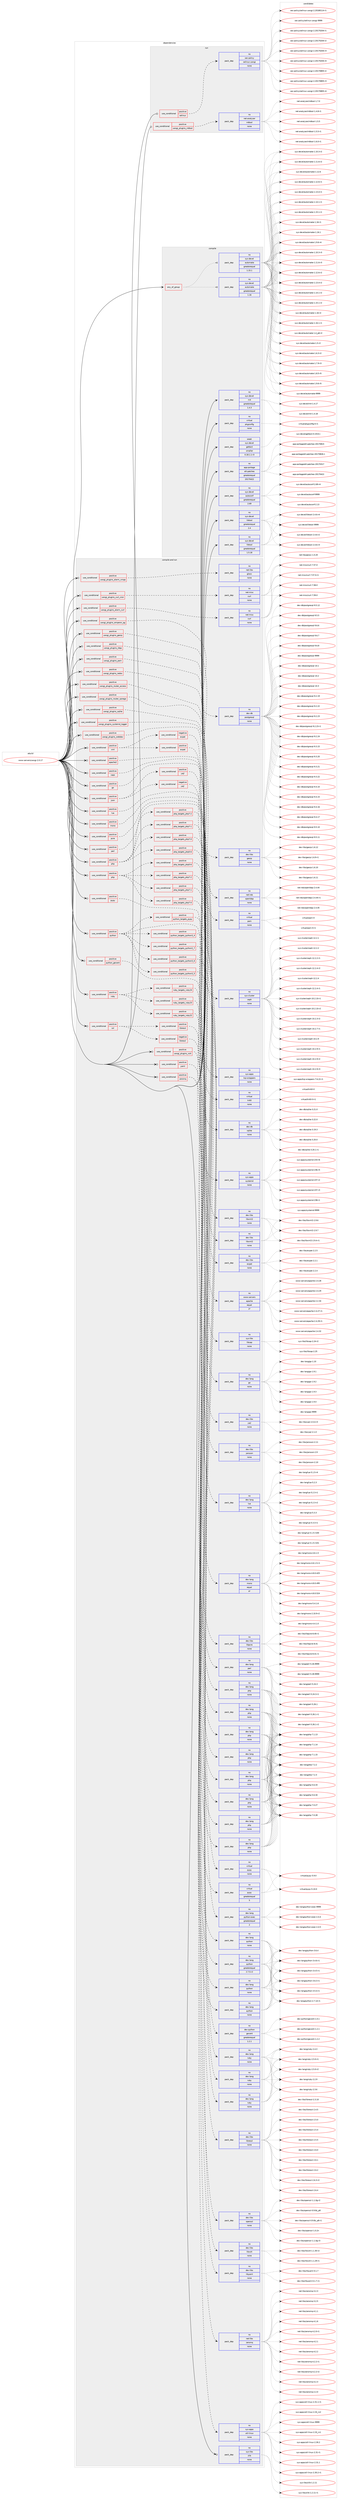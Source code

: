 digraph prolog {

# *************
# Graph options
# *************

newrank=true;
concentrate=true;
compound=true;
graph [rankdir=LR,fontname=Helvetica,fontsize=10,ranksep=1.5];#, ranksep=2.5, nodesep=0.2];
edge  [arrowhead=vee];
node  [fontname=Helvetica,fontsize=10];

# **********
# The ebuild
# **********

subgraph cluster_leftcol {
color=gray;
rank=same;
label=<<i>ebuild</i>>;
id [label="www-servers/uwsgi-2.0.17", color=red, width=4, href="../www-servers/uwsgi-2.0.17.svg"];
}

# ****************
# The dependencies
# ****************

subgraph cluster_midcol {
color=gray;
label=<<i>dependencies</i>>;
subgraph cluster_compile {
fillcolor="#eeeeee";
style=filled;
label=<<i>compile</i>>;
subgraph any95 {
dependency7749 [label=<<TABLE BORDER="0" CELLBORDER="1" CELLSPACING="0" CELLPADDING="4"><TR><TD CELLPADDING="10">any_of_group</TD></TR></TABLE>>, shape=none, color=red];subgraph pack6806 {
dependency7750 [label=<<TABLE BORDER="0" CELLBORDER="1" CELLSPACING="0" CELLPADDING="4" WIDTH="220"><TR><TD ROWSPAN="6" CELLPADDING="30">pack_dep</TD></TR><TR><TD WIDTH="110">no</TD></TR><TR><TD>sys-devel</TD></TR><TR><TD>automake</TD></TR><TR><TD>greaterequal</TD></TR><TR><TD>1.16</TD></TR></TABLE>>, shape=none, color=blue];
}
dependency7749:e -> dependency7750:w [weight=20,style="dotted",arrowhead="oinv"];
subgraph pack6807 {
dependency7751 [label=<<TABLE BORDER="0" CELLBORDER="1" CELLSPACING="0" CELLPADDING="4" WIDTH="220"><TR><TD ROWSPAN="6" CELLPADDING="30">pack_dep</TD></TR><TR><TD WIDTH="110">no</TD></TR><TR><TD>sys-devel</TD></TR><TR><TD>automake</TD></TR><TR><TD>greaterequal</TD></TR><TR><TD>1.15.1</TD></TR></TABLE>>, shape=none, color=blue];
}
dependency7749:e -> dependency7751:w [weight=20,style="dotted",arrowhead="oinv"];
}
id:e -> dependency7749:w [weight=20,style="solid",arrowhead="vee"];
subgraph pack6808 {
dependency7752 [label=<<TABLE BORDER="0" CELLBORDER="1" CELLSPACING="0" CELLPADDING="4" WIDTH="220"><TR><TD ROWSPAN="6" CELLPADDING="30">pack_dep</TD></TR><TR><TD WIDTH="110">no</TD></TR><TR><TD>app-portage</TD></TR><TR><TD>elt-patches</TD></TR><TR><TD>greaterequal</TD></TR><TR><TD>20170422</TD></TR></TABLE>>, shape=none, color=blue];
}
id:e -> dependency7752:w [weight=20,style="solid",arrowhead="vee"];
subgraph pack6809 {
dependency7753 [label=<<TABLE BORDER="0" CELLBORDER="1" CELLSPACING="0" CELLPADDING="4" WIDTH="220"><TR><TD ROWSPAN="6" CELLPADDING="30">pack_dep</TD></TR><TR><TD WIDTH="110">no</TD></TR><TR><TD>sys-devel</TD></TR><TR><TD>autoconf</TD></TR><TR><TD>greaterequal</TD></TR><TR><TD>2.69</TD></TR></TABLE>>, shape=none, color=blue];
}
id:e -> dependency7753:w [weight=20,style="solid",arrowhead="vee"];
subgraph pack6810 {
dependency7754 [label=<<TABLE BORDER="0" CELLBORDER="1" CELLSPACING="0" CELLPADDING="4" WIDTH="220"><TR><TD ROWSPAN="6" CELLPADDING="30">pack_dep</TD></TR><TR><TD WIDTH="110">no</TD></TR><TR><TD>sys-devel</TD></TR><TR><TD>libtool</TD></TR><TR><TD>greaterequal</TD></TR><TR><TD>1.5.18</TD></TR></TABLE>>, shape=none, color=blue];
}
id:e -> dependency7754:w [weight=20,style="solid",arrowhead="vee"];
subgraph pack6811 {
dependency7755 [label=<<TABLE BORDER="0" CELLBORDER="1" CELLSPACING="0" CELLPADDING="4" WIDTH="220"><TR><TD ROWSPAN="6" CELLPADDING="30">pack_dep</TD></TR><TR><TD WIDTH="110">no</TD></TR><TR><TD>sys-devel</TD></TR><TR><TD>libtool</TD></TR><TR><TD>greaterequal</TD></TR><TR><TD>2.4</TD></TR></TABLE>>, shape=none, color=blue];
}
id:e -> dependency7755:w [weight=20,style="solid",arrowhead="vee"];
subgraph pack6812 {
dependency7756 [label=<<TABLE BORDER="0" CELLBORDER="1" CELLSPACING="0" CELLPADDING="4" WIDTH="220"><TR><TD ROWSPAN="6" CELLPADDING="30">pack_dep</TD></TR><TR><TD WIDTH="110">no</TD></TR><TR><TD>sys-devel</TD></TR><TR><TD>m4</TD></TR><TR><TD>greaterequal</TD></TR><TR><TD>1.4.3</TD></TR></TABLE>>, shape=none, color=blue];
}
id:e -> dependency7756:w [weight=20,style="solid",arrowhead="vee"];
subgraph pack6813 {
dependency7757 [label=<<TABLE BORDER="0" CELLBORDER="1" CELLSPACING="0" CELLPADDING="4" WIDTH="220"><TR><TD ROWSPAN="6" CELLPADDING="30">pack_dep</TD></TR><TR><TD WIDTH="110">no</TD></TR><TR><TD>virtual</TD></TR><TR><TD>pkgconfig</TD></TR><TR><TD>none</TD></TR><TR><TD></TD></TR></TABLE>>, shape=none, color=blue];
}
id:e -> dependency7757:w [weight=20,style="solid",arrowhead="vee"];
subgraph pack6814 {
dependency7758 [label=<<TABLE BORDER="0" CELLBORDER="1" CELLSPACING="0" CELLPADDING="4" WIDTH="220"><TR><TD ROWSPAN="6" CELLPADDING="30">pack_dep</TD></TR><TR><TD WIDTH="110">weak</TD></TR><TR><TD>sys-devel</TD></TR><TR><TD>gettext</TD></TR><TR><TD>smaller</TD></TR><TR><TD>0.18.1.1-r3</TD></TR></TABLE>>, shape=none, color=blue];
}
id:e -> dependency7758:w [weight=20,style="solid",arrowhead="vee"];
}
subgraph cluster_compileandrun {
fillcolor="#eeeeee";
style=filled;
label=<<i>compile and run</i>>;
subgraph cond848 {
dependency7759 [label=<<TABLE BORDER="0" CELLBORDER="1" CELLSPACING="0" CELLPADDING="4"><TR><TD ROWSPAN="3" CELLPADDING="10">use_conditional</TD></TR><TR><TD>positive</TD></TR><TR><TD>apache2</TD></TR></TABLE>>, shape=none, color=red];
subgraph pack6815 {
dependency7760 [label=<<TABLE BORDER="0" CELLBORDER="1" CELLSPACING="0" CELLPADDING="4" WIDTH="220"><TR><TD ROWSPAN="6" CELLPADDING="30">pack_dep</TD></TR><TR><TD WIDTH="110">no</TD></TR><TR><TD>www-servers</TD></TR><TR><TD>apache</TD></TR><TR><TD>equal</TD></TR><TR><TD>2*</TD></TR></TABLE>>, shape=none, color=blue];
}
dependency7759:e -> dependency7760:w [weight=20,style="dashed",arrowhead="vee"];
}
id:e -> dependency7759:w [weight=20,style="solid",arrowhead="odotvee"];
subgraph cond849 {
dependency7761 [label=<<TABLE BORDER="0" CELLBORDER="1" CELLSPACING="0" CELLPADDING="4"><TR><TD ROWSPAN="3" CELLPADDING="10">use_conditional</TD></TR><TR><TD>positive</TD></TR><TR><TD>caps</TD></TR></TABLE>>, shape=none, color=red];
subgraph pack6816 {
dependency7762 [label=<<TABLE BORDER="0" CELLBORDER="1" CELLSPACING="0" CELLPADDING="4" WIDTH="220"><TR><TD ROWSPAN="6" CELLPADDING="30">pack_dep</TD></TR><TR><TD WIDTH="110">no</TD></TR><TR><TD>sys-libs</TD></TR><TR><TD>libcap</TD></TR><TR><TD>none</TD></TR><TR><TD></TD></TR></TABLE>>, shape=none, color=blue];
}
dependency7761:e -> dependency7762:w [weight=20,style="dashed",arrowhead="vee"];
}
id:e -> dependency7761:w [weight=20,style="solid",arrowhead="odotvee"];
subgraph cond850 {
dependency7763 [label=<<TABLE BORDER="0" CELLBORDER="1" CELLSPACING="0" CELLPADDING="4"><TR><TD ROWSPAN="3" CELLPADDING="10">use_conditional</TD></TR><TR><TD>positive</TD></TR><TR><TD>go</TD></TR></TABLE>>, shape=none, color=red];
subgraph pack6817 {
dependency7764 [label=<<TABLE BORDER="0" CELLBORDER="1" CELLSPACING="0" CELLPADDING="4" WIDTH="220"><TR><TD ROWSPAN="6" CELLPADDING="30">pack_dep</TD></TR><TR><TD WIDTH="110">no</TD></TR><TR><TD>dev-lang</TD></TR><TR><TD>go</TD></TR><TR><TD>none</TD></TR><TR><TD></TD></TR></TABLE>>, shape=none, color=blue];
}
dependency7763:e -> dependency7764:w [weight=20,style="dashed",arrowhead="vee"];
}
id:e -> dependency7763:w [weight=20,style="solid",arrowhead="odotvee"];
subgraph cond851 {
dependency7765 [label=<<TABLE BORDER="0" CELLBORDER="1" CELLSPACING="0" CELLPADDING="4"><TR><TD ROWSPAN="3" CELLPADDING="10">use_conditional</TD></TR><TR><TD>positive</TD></TR><TR><TD>json</TD></TR></TABLE>>, shape=none, color=red];
subgraph cond852 {
dependency7766 [label=<<TABLE BORDER="0" CELLBORDER="1" CELLSPACING="0" CELLPADDING="4"><TR><TD ROWSPAN="3" CELLPADDING="10">use_conditional</TD></TR><TR><TD>negative</TD></TR><TR><TD>yajl</TD></TR></TABLE>>, shape=none, color=red];
subgraph pack6818 {
dependency7767 [label=<<TABLE BORDER="0" CELLBORDER="1" CELLSPACING="0" CELLPADDING="4" WIDTH="220"><TR><TD ROWSPAN="6" CELLPADDING="30">pack_dep</TD></TR><TR><TD WIDTH="110">no</TD></TR><TR><TD>dev-libs</TD></TR><TR><TD>jansson</TD></TR><TR><TD>none</TD></TR><TR><TD></TD></TR></TABLE>>, shape=none, color=blue];
}
dependency7766:e -> dependency7767:w [weight=20,style="dashed",arrowhead="vee"];
}
dependency7765:e -> dependency7766:w [weight=20,style="dashed",arrowhead="vee"];
subgraph cond853 {
dependency7768 [label=<<TABLE BORDER="0" CELLBORDER="1" CELLSPACING="0" CELLPADDING="4"><TR><TD ROWSPAN="3" CELLPADDING="10">use_conditional</TD></TR><TR><TD>positive</TD></TR><TR><TD>yajl</TD></TR></TABLE>>, shape=none, color=red];
subgraph pack6819 {
dependency7769 [label=<<TABLE BORDER="0" CELLBORDER="1" CELLSPACING="0" CELLPADDING="4" WIDTH="220"><TR><TD ROWSPAN="6" CELLPADDING="30">pack_dep</TD></TR><TR><TD WIDTH="110">no</TD></TR><TR><TD>dev-libs</TD></TR><TR><TD>yajl</TD></TR><TR><TD>none</TD></TR><TR><TD></TD></TR></TABLE>>, shape=none, color=blue];
}
dependency7768:e -> dependency7769:w [weight=20,style="dashed",arrowhead="vee"];
}
dependency7765:e -> dependency7768:w [weight=20,style="dashed",arrowhead="vee"];
}
id:e -> dependency7765:w [weight=20,style="solid",arrowhead="odotvee"];
subgraph cond854 {
dependency7770 [label=<<TABLE BORDER="0" CELLBORDER="1" CELLSPACING="0" CELLPADDING="4"><TR><TD ROWSPAN="3" CELLPADDING="10">use_conditional</TD></TR><TR><TD>positive</TD></TR><TR><TD>lua</TD></TR></TABLE>>, shape=none, color=red];
subgraph pack6820 {
dependency7771 [label=<<TABLE BORDER="0" CELLBORDER="1" CELLSPACING="0" CELLPADDING="4" WIDTH="220"><TR><TD ROWSPAN="6" CELLPADDING="30">pack_dep</TD></TR><TR><TD WIDTH="110">no</TD></TR><TR><TD>dev-lang</TD></TR><TR><TD>lua</TD></TR><TR><TD>none</TD></TR><TR><TD></TD></TR></TABLE>>, shape=none, color=blue];
}
dependency7770:e -> dependency7771:w [weight=20,style="dashed",arrowhead="vee"];
}
id:e -> dependency7770:w [weight=20,style="solid",arrowhead="odotvee"];
subgraph cond855 {
dependency7772 [label=<<TABLE BORDER="0" CELLBORDER="1" CELLSPACING="0" CELLPADDING="4"><TR><TD ROWSPAN="3" CELLPADDING="10">use_conditional</TD></TR><TR><TD>positive</TD></TR><TR><TD>mono</TD></TR></TABLE>>, shape=none, color=red];
subgraph pack6821 {
dependency7773 [label=<<TABLE BORDER="0" CELLBORDER="1" CELLSPACING="0" CELLPADDING="4" WIDTH="220"><TR><TD ROWSPAN="6" CELLPADDING="30">pack_dep</TD></TR><TR><TD WIDTH="110">no</TD></TR><TR><TD>dev-lang</TD></TR><TR><TD>mono</TD></TR><TR><TD>equal</TD></TR><TR><TD>4*</TD></TR></TABLE>>, shape=none, color=blue];
}
dependency7772:e -> dependency7773:w [weight=20,style="dashed",arrowhead="vee"];
}
id:e -> dependency7772:w [weight=20,style="solid",arrowhead="odotvee"];
subgraph cond856 {
dependency7774 [label=<<TABLE BORDER="0" CELLBORDER="1" CELLSPACING="0" CELLPADDING="4"><TR><TD ROWSPAN="3" CELLPADDING="10">use_conditional</TD></TR><TR><TD>positive</TD></TR><TR><TD>pcre</TD></TR></TABLE>>, shape=none, color=red];
subgraph pack6822 {
dependency7775 [label=<<TABLE BORDER="0" CELLBORDER="1" CELLSPACING="0" CELLPADDING="4" WIDTH="220"><TR><TD ROWSPAN="6" CELLPADDING="30">pack_dep</TD></TR><TR><TD WIDTH="110">no</TD></TR><TR><TD>dev-libs</TD></TR><TR><TD>libpcre</TD></TR><TR><TD>none</TD></TR><TR><TD></TD></TR></TABLE>>, shape=none, color=blue];
}
dependency7774:e -> dependency7775:w [weight=20,style="dashed",arrowhead="vee"];
}
id:e -> dependency7774:w [weight=20,style="solid",arrowhead="odotvee"];
subgraph cond857 {
dependency7776 [label=<<TABLE BORDER="0" CELLBORDER="1" CELLSPACING="0" CELLPADDING="4"><TR><TD ROWSPAN="3" CELLPADDING="10">use_conditional</TD></TR><TR><TD>positive</TD></TR><TR><TD>perl</TD></TR></TABLE>>, shape=none, color=red];
subgraph pack6823 {
dependency7777 [label=<<TABLE BORDER="0" CELLBORDER="1" CELLSPACING="0" CELLPADDING="4" WIDTH="220"><TR><TD ROWSPAN="6" CELLPADDING="30">pack_dep</TD></TR><TR><TD WIDTH="110">no</TD></TR><TR><TD>dev-lang</TD></TR><TR><TD>perl</TD></TR><TR><TD>none</TD></TR><TR><TD></TD></TR></TABLE>>, shape=none, color=blue];
}
dependency7776:e -> dependency7777:w [weight=20,style="dashed",arrowhead="vee"];
}
id:e -> dependency7776:w [weight=20,style="solid",arrowhead="odotvee"];
subgraph cond858 {
dependency7778 [label=<<TABLE BORDER="0" CELLBORDER="1" CELLSPACING="0" CELLPADDING="4"><TR><TD ROWSPAN="3" CELLPADDING="10">use_conditional</TD></TR><TR><TD>positive</TD></TR><TR><TD>php</TD></TR></TABLE>>, shape=none, color=red];
subgraph cond859 {
dependency7779 [label=<<TABLE BORDER="0" CELLBORDER="1" CELLSPACING="0" CELLPADDING="4"><TR><TD ROWSPAN="3" CELLPADDING="10">use_conditional</TD></TR><TR><TD>positive</TD></TR><TR><TD>php_targets_php5-6</TD></TR></TABLE>>, shape=none, color=red];
subgraph pack6824 {
dependency7780 [label=<<TABLE BORDER="0" CELLBORDER="1" CELLSPACING="0" CELLPADDING="4" WIDTH="220"><TR><TD ROWSPAN="6" CELLPADDING="30">pack_dep</TD></TR><TR><TD WIDTH="110">no</TD></TR><TR><TD>dev-lang</TD></TR><TR><TD>php</TD></TR><TR><TD>none</TD></TR><TR><TD></TD></TR></TABLE>>, shape=none, color=blue];
}
dependency7779:e -> dependency7780:w [weight=20,style="dashed",arrowhead="vee"];
}
dependency7778:e -> dependency7779:w [weight=20,style="dashed",arrowhead="vee"];
subgraph cond860 {
dependency7781 [label=<<TABLE BORDER="0" CELLBORDER="1" CELLSPACING="0" CELLPADDING="4"><TR><TD ROWSPAN="3" CELLPADDING="10">use_conditional</TD></TR><TR><TD>positive</TD></TR><TR><TD>php_targets_php7-0</TD></TR></TABLE>>, shape=none, color=red];
subgraph pack6825 {
dependency7782 [label=<<TABLE BORDER="0" CELLBORDER="1" CELLSPACING="0" CELLPADDING="4" WIDTH="220"><TR><TD ROWSPAN="6" CELLPADDING="30">pack_dep</TD></TR><TR><TD WIDTH="110">no</TD></TR><TR><TD>dev-lang</TD></TR><TR><TD>php</TD></TR><TR><TD>none</TD></TR><TR><TD></TD></TR></TABLE>>, shape=none, color=blue];
}
dependency7781:e -> dependency7782:w [weight=20,style="dashed",arrowhead="vee"];
}
dependency7778:e -> dependency7781:w [weight=20,style="dashed",arrowhead="vee"];
subgraph cond861 {
dependency7783 [label=<<TABLE BORDER="0" CELLBORDER="1" CELLSPACING="0" CELLPADDING="4"><TR><TD ROWSPAN="3" CELLPADDING="10">use_conditional</TD></TR><TR><TD>positive</TD></TR><TR><TD>php_targets_php7-1</TD></TR></TABLE>>, shape=none, color=red];
subgraph pack6826 {
dependency7784 [label=<<TABLE BORDER="0" CELLBORDER="1" CELLSPACING="0" CELLPADDING="4" WIDTH="220"><TR><TD ROWSPAN="6" CELLPADDING="30">pack_dep</TD></TR><TR><TD WIDTH="110">no</TD></TR><TR><TD>dev-lang</TD></TR><TR><TD>php</TD></TR><TR><TD>none</TD></TR><TR><TD></TD></TR></TABLE>>, shape=none, color=blue];
}
dependency7783:e -> dependency7784:w [weight=20,style="dashed",arrowhead="vee"];
}
dependency7778:e -> dependency7783:w [weight=20,style="dashed",arrowhead="vee"];
subgraph cond862 {
dependency7785 [label=<<TABLE BORDER="0" CELLBORDER="1" CELLSPACING="0" CELLPADDING="4"><TR><TD ROWSPAN="3" CELLPADDING="10">use_conditional</TD></TR><TR><TD>positive</TD></TR><TR><TD>php_targets_php7-2</TD></TR></TABLE>>, shape=none, color=red];
subgraph pack6827 {
dependency7786 [label=<<TABLE BORDER="0" CELLBORDER="1" CELLSPACING="0" CELLPADDING="4" WIDTH="220"><TR><TD ROWSPAN="6" CELLPADDING="30">pack_dep</TD></TR><TR><TD WIDTH="110">no</TD></TR><TR><TD>dev-lang</TD></TR><TR><TD>php</TD></TR><TR><TD>none</TD></TR><TR><TD></TD></TR></TABLE>>, shape=none, color=blue];
}
dependency7785:e -> dependency7786:w [weight=20,style="dashed",arrowhead="vee"];
}
dependency7778:e -> dependency7785:w [weight=20,style="dashed",arrowhead="vee"];
}
id:e -> dependency7778:w [weight=20,style="solid",arrowhead="odotvee"];
subgraph cond863 {
dependency7787 [label=<<TABLE BORDER="0" CELLBORDER="1" CELLSPACING="0" CELLPADDING="4"><TR><TD ROWSPAN="3" CELLPADDING="10">use_conditional</TD></TR><TR><TD>positive</TD></TR><TR><TD>php</TD></TR></TABLE>>, shape=none, color=red];
subgraph cond864 {
dependency7788 [label=<<TABLE BORDER="0" CELLBORDER="1" CELLSPACING="0" CELLPADDING="4"><TR><TD ROWSPAN="3" CELLPADDING="10">use_conditional</TD></TR><TR><TD>positive</TD></TR><TR><TD>php_targets_php5-6</TD></TR></TABLE>>, shape=none, color=red];
subgraph pack6828 {
dependency7789 [label=<<TABLE BORDER="0" CELLBORDER="1" CELLSPACING="0" CELLPADDING="4" WIDTH="220"><TR><TD ROWSPAN="6" CELLPADDING="30">pack_dep</TD></TR><TR><TD WIDTH="110">no</TD></TR><TR><TD>dev-lang</TD></TR><TR><TD>php</TD></TR><TR><TD>none</TD></TR><TR><TD></TD></TR></TABLE>>, shape=none, color=blue];
}
dependency7788:e -> dependency7789:w [weight=20,style="dashed",arrowhead="vee"];
}
dependency7787:e -> dependency7788:w [weight=20,style="dashed",arrowhead="vee"];
subgraph cond865 {
dependency7790 [label=<<TABLE BORDER="0" CELLBORDER="1" CELLSPACING="0" CELLPADDING="4"><TR><TD ROWSPAN="3" CELLPADDING="10">use_conditional</TD></TR><TR><TD>positive</TD></TR><TR><TD>php_targets_php7-0</TD></TR></TABLE>>, shape=none, color=red];
subgraph pack6829 {
dependency7791 [label=<<TABLE BORDER="0" CELLBORDER="1" CELLSPACING="0" CELLPADDING="4" WIDTH="220"><TR><TD ROWSPAN="6" CELLPADDING="30">pack_dep</TD></TR><TR><TD WIDTH="110">no</TD></TR><TR><TD>dev-lang</TD></TR><TR><TD>php</TD></TR><TR><TD>none</TD></TR><TR><TD></TD></TR></TABLE>>, shape=none, color=blue];
}
dependency7790:e -> dependency7791:w [weight=20,style="dashed",arrowhead="vee"];
}
dependency7787:e -> dependency7790:w [weight=20,style="dashed",arrowhead="vee"];
subgraph cond866 {
dependency7792 [label=<<TABLE BORDER="0" CELLBORDER="1" CELLSPACING="0" CELLPADDING="4"><TR><TD ROWSPAN="3" CELLPADDING="10">use_conditional</TD></TR><TR><TD>positive</TD></TR><TR><TD>php_targets_php7-1</TD></TR></TABLE>>, shape=none, color=red];
subgraph pack6830 {
dependency7793 [label=<<TABLE BORDER="0" CELLBORDER="1" CELLSPACING="0" CELLPADDING="4" WIDTH="220"><TR><TD ROWSPAN="6" CELLPADDING="30">pack_dep</TD></TR><TR><TD WIDTH="110">no</TD></TR><TR><TD>dev-lang</TD></TR><TR><TD>php</TD></TR><TR><TD>none</TD></TR><TR><TD></TD></TR></TABLE>>, shape=none, color=blue];
}
dependency7792:e -> dependency7793:w [weight=20,style="dashed",arrowhead="vee"];
}
dependency7787:e -> dependency7792:w [weight=20,style="dashed",arrowhead="vee"];
subgraph cond867 {
dependency7794 [label=<<TABLE BORDER="0" CELLBORDER="1" CELLSPACING="0" CELLPADDING="4"><TR><TD ROWSPAN="3" CELLPADDING="10">use_conditional</TD></TR><TR><TD>positive</TD></TR><TR><TD>php_targets_php7-2</TD></TR></TABLE>>, shape=none, color=red];
subgraph pack6831 {
dependency7795 [label=<<TABLE BORDER="0" CELLBORDER="1" CELLSPACING="0" CELLPADDING="4" WIDTH="220"><TR><TD ROWSPAN="6" CELLPADDING="30">pack_dep</TD></TR><TR><TD WIDTH="110">no</TD></TR><TR><TD>dev-lang</TD></TR><TR><TD>php</TD></TR><TR><TD>none</TD></TR><TR><TD></TD></TR></TABLE>>, shape=none, color=blue];
}
dependency7794:e -> dependency7795:w [weight=20,style="dashed",arrowhead="vee"];
}
dependency7787:e -> dependency7794:w [weight=20,style="dashed",arrowhead="vee"];
}
id:e -> dependency7787:w [weight=20,style="solid",arrowhead="odotvee"];
subgraph cond868 {
dependency7796 [label=<<TABLE BORDER="0" CELLBORDER="1" CELLSPACING="0" CELLPADDING="4"><TR><TD ROWSPAN="3" CELLPADDING="10">use_conditional</TD></TR><TR><TD>positive</TD></TR><TR><TD>pypy</TD></TR></TABLE>>, shape=none, color=red];
subgraph pack6832 {
dependency7797 [label=<<TABLE BORDER="0" CELLBORDER="1" CELLSPACING="0" CELLPADDING="4" WIDTH="220"><TR><TD ROWSPAN="6" CELLPADDING="30">pack_dep</TD></TR><TR><TD WIDTH="110">no</TD></TR><TR><TD>virtual</TD></TR><TR><TD>pypy</TD></TR><TR><TD>none</TD></TR><TR><TD></TD></TR></TABLE>>, shape=none, color=blue];
}
dependency7796:e -> dependency7797:w [weight=20,style="dashed",arrowhead="vee"];
}
id:e -> dependency7796:w [weight=20,style="solid",arrowhead="odotvee"];
subgraph cond869 {
dependency7798 [label=<<TABLE BORDER="0" CELLBORDER="1" CELLSPACING="0" CELLPADDING="4"><TR><TD ROWSPAN="3" CELLPADDING="10">use_conditional</TD></TR><TR><TD>positive</TD></TR><TR><TD>python</TD></TR></TABLE>>, shape=none, color=red];
subgraph cond870 {
dependency7799 [label=<<TABLE BORDER="0" CELLBORDER="1" CELLSPACING="0" CELLPADDING="4"><TR><TD ROWSPAN="3" CELLPADDING="10">use_conditional</TD></TR><TR><TD>positive</TD></TR><TR><TD>python_targets_pypy</TD></TR></TABLE>>, shape=none, color=red];
subgraph pack6833 {
dependency7800 [label=<<TABLE BORDER="0" CELLBORDER="1" CELLSPACING="0" CELLPADDING="4" WIDTH="220"><TR><TD ROWSPAN="6" CELLPADDING="30">pack_dep</TD></TR><TR><TD WIDTH="110">no</TD></TR><TR><TD>virtual</TD></TR><TR><TD>pypy</TD></TR><TR><TD>greaterequal</TD></TR><TR><TD>5</TD></TR></TABLE>>, shape=none, color=blue];
}
dependency7799:e -> dependency7800:w [weight=20,style="dashed",arrowhead="vee"];
}
dependency7798:e -> dependency7799:w [weight=20,style="dashed",arrowhead="vee"];
subgraph cond871 {
dependency7801 [label=<<TABLE BORDER="0" CELLBORDER="1" CELLSPACING="0" CELLPADDING="4"><TR><TD ROWSPAN="3" CELLPADDING="10">use_conditional</TD></TR><TR><TD>positive</TD></TR><TR><TD>python_targets_python2_7</TD></TR></TABLE>>, shape=none, color=red];
subgraph pack6834 {
dependency7802 [label=<<TABLE BORDER="0" CELLBORDER="1" CELLSPACING="0" CELLPADDING="4" WIDTH="220"><TR><TD ROWSPAN="6" CELLPADDING="30">pack_dep</TD></TR><TR><TD WIDTH="110">no</TD></TR><TR><TD>dev-lang</TD></TR><TR><TD>python</TD></TR><TR><TD>greaterequal</TD></TR><TR><TD>2.7.5-r2</TD></TR></TABLE>>, shape=none, color=blue];
}
dependency7801:e -> dependency7802:w [weight=20,style="dashed",arrowhead="vee"];
}
dependency7798:e -> dependency7801:w [weight=20,style="dashed",arrowhead="vee"];
subgraph cond872 {
dependency7803 [label=<<TABLE BORDER="0" CELLBORDER="1" CELLSPACING="0" CELLPADDING="4"><TR><TD ROWSPAN="3" CELLPADDING="10">use_conditional</TD></TR><TR><TD>positive</TD></TR><TR><TD>python_targets_python3_4</TD></TR></TABLE>>, shape=none, color=red];
subgraph pack6835 {
dependency7804 [label=<<TABLE BORDER="0" CELLBORDER="1" CELLSPACING="0" CELLPADDING="4" WIDTH="220"><TR><TD ROWSPAN="6" CELLPADDING="30">pack_dep</TD></TR><TR><TD WIDTH="110">no</TD></TR><TR><TD>dev-lang</TD></TR><TR><TD>python</TD></TR><TR><TD>none</TD></TR><TR><TD></TD></TR></TABLE>>, shape=none, color=blue];
}
dependency7803:e -> dependency7804:w [weight=20,style="dashed",arrowhead="vee"];
}
dependency7798:e -> dependency7803:w [weight=20,style="dashed",arrowhead="vee"];
subgraph cond873 {
dependency7805 [label=<<TABLE BORDER="0" CELLBORDER="1" CELLSPACING="0" CELLPADDING="4"><TR><TD ROWSPAN="3" CELLPADDING="10">use_conditional</TD></TR><TR><TD>positive</TD></TR><TR><TD>python_targets_python3_5</TD></TR></TABLE>>, shape=none, color=red];
subgraph pack6836 {
dependency7806 [label=<<TABLE BORDER="0" CELLBORDER="1" CELLSPACING="0" CELLPADDING="4" WIDTH="220"><TR><TD ROWSPAN="6" CELLPADDING="30">pack_dep</TD></TR><TR><TD WIDTH="110">no</TD></TR><TR><TD>dev-lang</TD></TR><TR><TD>python</TD></TR><TR><TD>none</TD></TR><TR><TD></TD></TR></TABLE>>, shape=none, color=blue];
}
dependency7805:e -> dependency7806:w [weight=20,style="dashed",arrowhead="vee"];
}
dependency7798:e -> dependency7805:w [weight=20,style="dashed",arrowhead="vee"];
subgraph cond874 {
dependency7807 [label=<<TABLE BORDER="0" CELLBORDER="1" CELLSPACING="0" CELLPADDING="4"><TR><TD ROWSPAN="3" CELLPADDING="10">use_conditional</TD></TR><TR><TD>positive</TD></TR><TR><TD>python_targets_python3_6</TD></TR></TABLE>>, shape=none, color=red];
subgraph pack6837 {
dependency7808 [label=<<TABLE BORDER="0" CELLBORDER="1" CELLSPACING="0" CELLPADDING="4" WIDTH="220"><TR><TD ROWSPAN="6" CELLPADDING="30">pack_dep</TD></TR><TR><TD WIDTH="110">no</TD></TR><TR><TD>dev-lang</TD></TR><TR><TD>python</TD></TR><TR><TD>none</TD></TR><TR><TD></TD></TR></TABLE>>, shape=none, color=blue];
}
dependency7807:e -> dependency7808:w [weight=20,style="dashed",arrowhead="vee"];
}
dependency7798:e -> dependency7807:w [weight=20,style="dashed",arrowhead="vee"];
subgraph pack6838 {
dependency7809 [label=<<TABLE BORDER="0" CELLBORDER="1" CELLSPACING="0" CELLPADDING="4" WIDTH="220"><TR><TD ROWSPAN="6" CELLPADDING="30">pack_dep</TD></TR><TR><TD WIDTH="110">no</TD></TR><TR><TD>dev-lang</TD></TR><TR><TD>python-exec</TD></TR><TR><TD>greaterequal</TD></TR><TR><TD>2</TD></TR></TABLE>>, shape=none, color=blue];
}
dependency7798:e -> dependency7809:w [weight=20,style="dashed",arrowhead="vee"];
}
id:e -> dependency7798:w [weight=20,style="solid",arrowhead="odotvee"];
subgraph cond875 {
dependency7810 [label=<<TABLE BORDER="0" CELLBORDER="1" CELLSPACING="0" CELLPADDING="4"><TR><TD ROWSPAN="3" CELLPADDING="10">use_conditional</TD></TR><TR><TD>positive</TD></TR><TR><TD>python_gevent</TD></TR></TABLE>>, shape=none, color=red];
subgraph pack6839 {
dependency7811 [label=<<TABLE BORDER="0" CELLBORDER="1" CELLSPACING="0" CELLPADDING="4" WIDTH="220"><TR><TD ROWSPAN="6" CELLPADDING="30">pack_dep</TD></TR><TR><TD WIDTH="110">no</TD></TR><TR><TD>dev-python</TD></TR><TR><TD>gevent</TD></TR><TR><TD>greaterequal</TD></TR><TR><TD>1.2.1</TD></TR></TABLE>>, shape=none, color=blue];
}
dependency7810:e -> dependency7811:w [weight=20,style="dashed",arrowhead="vee"];
}
id:e -> dependency7810:w [weight=20,style="solid",arrowhead="odotvee"];
subgraph cond876 {
dependency7812 [label=<<TABLE BORDER="0" CELLBORDER="1" CELLSPACING="0" CELLPADDING="4"><TR><TD ROWSPAN="3" CELLPADDING="10">use_conditional</TD></TR><TR><TD>positive</TD></TR><TR><TD>ruby</TD></TR></TABLE>>, shape=none, color=red];
subgraph cond877 {
dependency7813 [label=<<TABLE BORDER="0" CELLBORDER="1" CELLSPACING="0" CELLPADDING="4"><TR><TD ROWSPAN="3" CELLPADDING="10">use_conditional</TD></TR><TR><TD>positive</TD></TR><TR><TD>ruby_targets_ruby22</TD></TR></TABLE>>, shape=none, color=red];
subgraph pack6840 {
dependency7814 [label=<<TABLE BORDER="0" CELLBORDER="1" CELLSPACING="0" CELLPADDING="4" WIDTH="220"><TR><TD ROWSPAN="6" CELLPADDING="30">pack_dep</TD></TR><TR><TD WIDTH="110">no</TD></TR><TR><TD>dev-lang</TD></TR><TR><TD>ruby</TD></TR><TR><TD>none</TD></TR><TR><TD></TD></TR></TABLE>>, shape=none, color=blue];
}
dependency7813:e -> dependency7814:w [weight=20,style="dashed",arrowhead="vee"];
}
dependency7812:e -> dependency7813:w [weight=20,style="dashed",arrowhead="vee"];
subgraph cond878 {
dependency7815 [label=<<TABLE BORDER="0" CELLBORDER="1" CELLSPACING="0" CELLPADDING="4"><TR><TD ROWSPAN="3" CELLPADDING="10">use_conditional</TD></TR><TR><TD>positive</TD></TR><TR><TD>ruby_targets_ruby23</TD></TR></TABLE>>, shape=none, color=red];
subgraph pack6841 {
dependency7816 [label=<<TABLE BORDER="0" CELLBORDER="1" CELLSPACING="0" CELLPADDING="4" WIDTH="220"><TR><TD ROWSPAN="6" CELLPADDING="30">pack_dep</TD></TR><TR><TD WIDTH="110">no</TD></TR><TR><TD>dev-lang</TD></TR><TR><TD>ruby</TD></TR><TR><TD>none</TD></TR><TR><TD></TD></TR></TABLE>>, shape=none, color=blue];
}
dependency7815:e -> dependency7816:w [weight=20,style="dashed",arrowhead="vee"];
}
dependency7812:e -> dependency7815:w [weight=20,style="dashed",arrowhead="vee"];
subgraph cond879 {
dependency7817 [label=<<TABLE BORDER="0" CELLBORDER="1" CELLSPACING="0" CELLPADDING="4"><TR><TD ROWSPAN="3" CELLPADDING="10">use_conditional</TD></TR><TR><TD>positive</TD></TR><TR><TD>ruby_targets_ruby24</TD></TR></TABLE>>, shape=none, color=red];
subgraph pack6842 {
dependency7818 [label=<<TABLE BORDER="0" CELLBORDER="1" CELLSPACING="0" CELLPADDING="4" WIDTH="220"><TR><TD ROWSPAN="6" CELLPADDING="30">pack_dep</TD></TR><TR><TD WIDTH="110">no</TD></TR><TR><TD>dev-lang</TD></TR><TR><TD>ruby</TD></TR><TR><TD>none</TD></TR><TR><TD></TD></TR></TABLE>>, shape=none, color=blue];
}
dependency7817:e -> dependency7818:w [weight=20,style="dashed",arrowhead="vee"];
}
dependency7812:e -> dependency7817:w [weight=20,style="dashed",arrowhead="vee"];
}
id:e -> dependency7812:w [weight=20,style="solid",arrowhead="odotvee"];
subgraph cond880 {
dependency7819 [label=<<TABLE BORDER="0" CELLBORDER="1" CELLSPACING="0" CELLPADDING="4"><TR><TD ROWSPAN="3" CELLPADDING="10">use_conditional</TD></TR><TR><TD>positive</TD></TR><TR><TD>ssl</TD></TR></TABLE>>, shape=none, color=red];
subgraph cond881 {
dependency7820 [label=<<TABLE BORDER="0" CELLBORDER="1" CELLSPACING="0" CELLPADDING="4"><TR><TD ROWSPAN="3" CELLPADDING="10">use_conditional</TD></TR><TR><TD>negative</TD></TR><TR><TD>libressl</TD></TR></TABLE>>, shape=none, color=red];
subgraph pack6843 {
dependency7821 [label=<<TABLE BORDER="0" CELLBORDER="1" CELLSPACING="0" CELLPADDING="4" WIDTH="220"><TR><TD ROWSPAN="6" CELLPADDING="30">pack_dep</TD></TR><TR><TD WIDTH="110">no</TD></TR><TR><TD>dev-libs</TD></TR><TR><TD>openssl</TD></TR><TR><TD>none</TD></TR><TR><TD></TD></TR></TABLE>>, shape=none, color=blue];
}
dependency7820:e -> dependency7821:w [weight=20,style="dashed",arrowhead="vee"];
}
dependency7819:e -> dependency7820:w [weight=20,style="dashed",arrowhead="vee"];
subgraph cond882 {
dependency7822 [label=<<TABLE BORDER="0" CELLBORDER="1" CELLSPACING="0" CELLPADDING="4"><TR><TD ROWSPAN="3" CELLPADDING="10">use_conditional</TD></TR><TR><TD>positive</TD></TR><TR><TD>libressl</TD></TR></TABLE>>, shape=none, color=red];
subgraph pack6844 {
dependency7823 [label=<<TABLE BORDER="0" CELLBORDER="1" CELLSPACING="0" CELLPADDING="4" WIDTH="220"><TR><TD ROWSPAN="6" CELLPADDING="30">pack_dep</TD></TR><TR><TD WIDTH="110">no</TD></TR><TR><TD>dev-libs</TD></TR><TR><TD>libressl</TD></TR><TR><TD>none</TD></TR><TR><TD></TD></TR></TABLE>>, shape=none, color=blue];
}
dependency7822:e -> dependency7823:w [weight=20,style="dashed",arrowhead="vee"];
}
dependency7819:e -> dependency7822:w [weight=20,style="dashed",arrowhead="vee"];
}
id:e -> dependency7819:w [weight=20,style="solid",arrowhead="odotvee"];
subgraph cond883 {
dependency7824 [label=<<TABLE BORDER="0" CELLBORDER="1" CELLSPACING="0" CELLPADDING="4"><TR><TD ROWSPAN="3" CELLPADDING="10">use_conditional</TD></TR><TR><TD>positive</TD></TR><TR><TD>uwsgi_plugins_alarm_curl</TD></TR></TABLE>>, shape=none, color=red];
subgraph pack6845 {
dependency7825 [label=<<TABLE BORDER="0" CELLBORDER="1" CELLSPACING="0" CELLPADDING="4" WIDTH="220"><TR><TD ROWSPAN="6" CELLPADDING="30">pack_dep</TD></TR><TR><TD WIDTH="110">no</TD></TR><TR><TD>net-misc</TD></TR><TR><TD>curl</TD></TR><TR><TD>none</TD></TR><TR><TD></TD></TR></TABLE>>, shape=none, color=blue];
}
dependency7824:e -> dependency7825:w [weight=20,style="dashed",arrowhead="vee"];
}
id:e -> dependency7824:w [weight=20,style="solid",arrowhead="odotvee"];
subgraph cond884 {
dependency7826 [label=<<TABLE BORDER="0" CELLBORDER="1" CELLSPACING="0" CELLPADDING="4"><TR><TD ROWSPAN="3" CELLPADDING="10">use_conditional</TD></TR><TR><TD>positive</TD></TR><TR><TD>uwsgi_plugins_alarm_xmpp</TD></TR></TABLE>>, shape=none, color=red];
subgraph pack6846 {
dependency7827 [label=<<TABLE BORDER="0" CELLBORDER="1" CELLSPACING="0" CELLPADDING="4" WIDTH="220"><TR><TD ROWSPAN="6" CELLPADDING="30">pack_dep</TD></TR><TR><TD WIDTH="110">no</TD></TR><TR><TD>net-libs</TD></TR><TR><TD>gloox</TD></TR><TR><TD>none</TD></TR><TR><TD></TD></TR></TABLE>>, shape=none, color=blue];
}
dependency7826:e -> dependency7827:w [weight=20,style="dashed",arrowhead="vee"];
}
id:e -> dependency7826:w [weight=20,style="solid",arrowhead="odotvee"];
subgraph cond885 {
dependency7828 [label=<<TABLE BORDER="0" CELLBORDER="1" CELLSPACING="0" CELLPADDING="4"><TR><TD ROWSPAN="3" CELLPADDING="10">use_conditional</TD></TR><TR><TD>positive</TD></TR><TR><TD>uwsgi_plugins_curl_cron</TD></TR></TABLE>>, shape=none, color=red];
subgraph pack6847 {
dependency7829 [label=<<TABLE BORDER="0" CELLBORDER="1" CELLSPACING="0" CELLPADDING="4" WIDTH="220"><TR><TD ROWSPAN="6" CELLPADDING="30">pack_dep</TD></TR><TR><TD WIDTH="110">no</TD></TR><TR><TD>net-misc</TD></TR><TR><TD>curl</TD></TR><TR><TD>none</TD></TR><TR><TD></TD></TR></TABLE>>, shape=none, color=blue];
}
dependency7828:e -> dependency7829:w [weight=20,style="dashed",arrowhead="vee"];
}
id:e -> dependency7828:w [weight=20,style="solid",arrowhead="odotvee"];
subgraph cond886 {
dependency7830 [label=<<TABLE BORDER="0" CELLBORDER="1" CELLSPACING="0" CELLPADDING="4"><TR><TD ROWSPAN="3" CELLPADDING="10">use_conditional</TD></TR><TR><TD>positive</TD></TR><TR><TD>uwsgi_plugins_emperor_pg</TD></TR></TABLE>>, shape=none, color=red];
subgraph pack6848 {
dependency7831 [label=<<TABLE BORDER="0" CELLBORDER="1" CELLSPACING="0" CELLPADDING="4" WIDTH="220"><TR><TD ROWSPAN="6" CELLPADDING="30">pack_dep</TD></TR><TR><TD WIDTH="110">no</TD></TR><TR><TD>dev-db</TD></TR><TR><TD>postgresql</TD></TR><TR><TD>none</TD></TR><TR><TD></TD></TR></TABLE>>, shape=none, color=blue];
}
dependency7830:e -> dependency7831:w [weight=20,style="dashed",arrowhead="vee"];
}
id:e -> dependency7830:w [weight=20,style="solid",arrowhead="odotvee"];
subgraph cond887 {
dependency7832 [label=<<TABLE BORDER="0" CELLBORDER="1" CELLSPACING="0" CELLPADDING="4"><TR><TD ROWSPAN="3" CELLPADDING="10">use_conditional</TD></TR><TR><TD>positive</TD></TR><TR><TD>uwsgi_plugins_geoip</TD></TR></TABLE>>, shape=none, color=red];
subgraph pack6849 {
dependency7833 [label=<<TABLE BORDER="0" CELLBORDER="1" CELLSPACING="0" CELLPADDING="4" WIDTH="220"><TR><TD ROWSPAN="6" CELLPADDING="30">pack_dep</TD></TR><TR><TD WIDTH="110">no</TD></TR><TR><TD>dev-libs</TD></TR><TR><TD>geoip</TD></TR><TR><TD>none</TD></TR><TR><TD></TD></TR></TABLE>>, shape=none, color=blue];
}
dependency7832:e -> dependency7833:w [weight=20,style="dashed",arrowhead="vee"];
}
id:e -> dependency7832:w [weight=20,style="solid",arrowhead="odotvee"];
subgraph cond888 {
dependency7834 [label=<<TABLE BORDER="0" CELLBORDER="1" CELLSPACING="0" CELLPADDING="4"><TR><TD ROWSPAN="3" CELLPADDING="10">use_conditional</TD></TR><TR><TD>positive</TD></TR><TR><TD>uwsgi_plugins_ldap</TD></TR></TABLE>>, shape=none, color=red];
subgraph pack6850 {
dependency7835 [label=<<TABLE BORDER="0" CELLBORDER="1" CELLSPACING="0" CELLPADDING="4" WIDTH="220"><TR><TD ROWSPAN="6" CELLPADDING="30">pack_dep</TD></TR><TR><TD WIDTH="110">no</TD></TR><TR><TD>net-nds</TD></TR><TR><TD>openldap</TD></TR><TR><TD>none</TD></TR><TR><TD></TD></TR></TABLE>>, shape=none, color=blue];
}
dependency7834:e -> dependency7835:w [weight=20,style="dashed",arrowhead="vee"];
}
id:e -> dependency7834:w [weight=20,style="solid",arrowhead="odotvee"];
subgraph cond889 {
dependency7836 [label=<<TABLE BORDER="0" CELLBORDER="1" CELLSPACING="0" CELLPADDING="4"><TR><TD ROWSPAN="3" CELLPADDING="10">use_conditional</TD></TR><TR><TD>positive</TD></TR><TR><TD>uwsgi_plugins_pam</TD></TR></TABLE>>, shape=none, color=red];
subgraph pack6851 {
dependency7837 [label=<<TABLE BORDER="0" CELLBORDER="1" CELLSPACING="0" CELLPADDING="4" WIDTH="220"><TR><TD ROWSPAN="6" CELLPADDING="30">pack_dep</TD></TR><TR><TD WIDTH="110">no</TD></TR><TR><TD>virtual</TD></TR><TR><TD>pam</TD></TR><TR><TD>none</TD></TR><TR><TD></TD></TR></TABLE>>, shape=none, color=blue];
}
dependency7836:e -> dependency7837:w [weight=20,style="dashed",arrowhead="vee"];
}
id:e -> dependency7836:w [weight=20,style="solid",arrowhead="odotvee"];
subgraph cond890 {
dependency7838 [label=<<TABLE BORDER="0" CELLBORDER="1" CELLSPACING="0" CELLPADDING="4"><TR><TD ROWSPAN="3" CELLPADDING="10">use_conditional</TD></TR><TR><TD>positive</TD></TR><TR><TD>uwsgi_plugins_rados</TD></TR></TABLE>>, shape=none, color=red];
subgraph pack6852 {
dependency7839 [label=<<TABLE BORDER="0" CELLBORDER="1" CELLSPACING="0" CELLPADDING="4" WIDTH="220"><TR><TD ROWSPAN="6" CELLPADDING="30">pack_dep</TD></TR><TR><TD WIDTH="110">no</TD></TR><TR><TD>sys-cluster</TD></TR><TR><TD>ceph</TD></TR><TR><TD>none</TD></TR><TR><TD></TD></TR></TABLE>>, shape=none, color=blue];
}
dependency7838:e -> dependency7839:w [weight=20,style="dashed",arrowhead="vee"];
}
id:e -> dependency7838:w [weight=20,style="solid",arrowhead="odotvee"];
subgraph cond891 {
dependency7840 [label=<<TABLE BORDER="0" CELLBORDER="1" CELLSPACING="0" CELLPADDING="4"><TR><TD ROWSPAN="3" CELLPADDING="10">use_conditional</TD></TR><TR><TD>positive</TD></TR><TR><TD>uwsgi_plugins_router_access</TD></TR></TABLE>>, shape=none, color=red];
subgraph pack6853 {
dependency7841 [label=<<TABLE BORDER="0" CELLBORDER="1" CELLSPACING="0" CELLPADDING="4" WIDTH="220"><TR><TD ROWSPAN="6" CELLPADDING="30">pack_dep</TD></TR><TR><TD WIDTH="110">no</TD></TR><TR><TD>sys-apps</TD></TR><TR><TD>tcp-wrappers</TD></TR><TR><TD>none</TD></TR><TR><TD></TD></TR></TABLE>>, shape=none, color=blue];
}
dependency7840:e -> dependency7841:w [weight=20,style="dashed",arrowhead="vee"];
}
id:e -> dependency7840:w [weight=20,style="solid",arrowhead="odotvee"];
subgraph cond892 {
dependency7842 [label=<<TABLE BORDER="0" CELLBORDER="1" CELLSPACING="0" CELLPADDING="4"><TR><TD ROWSPAN="3" CELLPADDING="10">use_conditional</TD></TR><TR><TD>positive</TD></TR><TR><TD>uwsgi_plugins_router_spnego</TD></TR></TABLE>>, shape=none, color=red];
subgraph pack6854 {
dependency7843 [label=<<TABLE BORDER="0" CELLBORDER="1" CELLSPACING="0" CELLPADDING="4" WIDTH="220"><TR><TD ROWSPAN="6" CELLPADDING="30">pack_dep</TD></TR><TR><TD WIDTH="110">no</TD></TR><TR><TD>virtual</TD></TR><TR><TD>krb5</TD></TR><TR><TD>none</TD></TR><TR><TD></TD></TR></TABLE>>, shape=none, color=blue];
}
dependency7842:e -> dependency7843:w [weight=20,style="dashed",arrowhead="vee"];
}
id:e -> dependency7842:w [weight=20,style="solid",arrowhead="odotvee"];
subgraph cond893 {
dependency7844 [label=<<TABLE BORDER="0" CELLBORDER="1" CELLSPACING="0" CELLPADDING="4"><TR><TD ROWSPAN="3" CELLPADDING="10">use_conditional</TD></TR><TR><TD>positive</TD></TR><TR><TD>uwsgi_plugins_sqlite</TD></TR></TABLE>>, shape=none, color=red];
subgraph pack6855 {
dependency7845 [label=<<TABLE BORDER="0" CELLBORDER="1" CELLSPACING="0" CELLPADDING="4" WIDTH="220"><TR><TD ROWSPAN="6" CELLPADDING="30">pack_dep</TD></TR><TR><TD WIDTH="110">no</TD></TR><TR><TD>dev-db</TD></TR><TR><TD>sqlite</TD></TR><TR><TD>none</TD></TR><TR><TD></TD></TR></TABLE>>, shape=none, color=blue];
}
dependency7844:e -> dependency7845:w [weight=20,style="dashed",arrowhead="vee"];
}
id:e -> dependency7844:w [weight=20,style="solid",arrowhead="odotvee"];
subgraph cond894 {
dependency7846 [label=<<TABLE BORDER="0" CELLBORDER="1" CELLSPACING="0" CELLPADDING="4"><TR><TD ROWSPAN="3" CELLPADDING="10">use_conditional</TD></TR><TR><TD>positive</TD></TR><TR><TD>uwsgi_plugins_systemd_logger</TD></TR></TABLE>>, shape=none, color=red];
subgraph pack6856 {
dependency7847 [label=<<TABLE BORDER="0" CELLBORDER="1" CELLSPACING="0" CELLPADDING="4" WIDTH="220"><TR><TD ROWSPAN="6" CELLPADDING="30">pack_dep</TD></TR><TR><TD WIDTH="110">no</TD></TR><TR><TD>sys-apps</TD></TR><TR><TD>systemd</TD></TR><TR><TD>none</TD></TR><TR><TD></TD></TR></TABLE>>, shape=none, color=blue];
}
dependency7846:e -> dependency7847:w [weight=20,style="dashed",arrowhead="vee"];
}
id:e -> dependency7846:w [weight=20,style="solid",arrowhead="odotvee"];
subgraph cond895 {
dependency7848 [label=<<TABLE BORDER="0" CELLBORDER="1" CELLSPACING="0" CELLPADDING="4"><TR><TD ROWSPAN="3" CELLPADDING="10">use_conditional</TD></TR><TR><TD>positive</TD></TR><TR><TD>uwsgi_plugins_webdav</TD></TR></TABLE>>, shape=none, color=red];
subgraph pack6857 {
dependency7849 [label=<<TABLE BORDER="0" CELLBORDER="1" CELLSPACING="0" CELLPADDING="4" WIDTH="220"><TR><TD ROWSPAN="6" CELLPADDING="30">pack_dep</TD></TR><TR><TD WIDTH="110">no</TD></TR><TR><TD>dev-libs</TD></TR><TR><TD>libxml2</TD></TR><TR><TD>none</TD></TR><TR><TD></TD></TR></TABLE>>, shape=none, color=blue];
}
dependency7848:e -> dependency7849:w [weight=20,style="dashed",arrowhead="vee"];
}
id:e -> dependency7848:w [weight=20,style="solid",arrowhead="odotvee"];
subgraph cond896 {
dependency7850 [label=<<TABLE BORDER="0" CELLBORDER="1" CELLSPACING="0" CELLPADDING="4"><TR><TD ROWSPAN="3" CELLPADDING="10">use_conditional</TD></TR><TR><TD>positive</TD></TR><TR><TD>uwsgi_plugins_xslt</TD></TR></TABLE>>, shape=none, color=red];
subgraph pack6858 {
dependency7851 [label=<<TABLE BORDER="0" CELLBORDER="1" CELLSPACING="0" CELLPADDING="4" WIDTH="220"><TR><TD ROWSPAN="6" CELLPADDING="30">pack_dep</TD></TR><TR><TD WIDTH="110">no</TD></TR><TR><TD>dev-libs</TD></TR><TR><TD>libxslt</TD></TR><TR><TD>none</TD></TR><TR><TD></TD></TR></TABLE>>, shape=none, color=blue];
}
dependency7850:e -> dependency7851:w [weight=20,style="dashed",arrowhead="vee"];
}
id:e -> dependency7850:w [weight=20,style="solid",arrowhead="odotvee"];
subgraph cond897 {
dependency7852 [label=<<TABLE BORDER="0" CELLBORDER="1" CELLSPACING="0" CELLPADDING="4"><TR><TD ROWSPAN="3" CELLPADDING="10">use_conditional</TD></TR><TR><TD>positive</TD></TR><TR><TD>xml</TD></TR></TABLE>>, shape=none, color=red];
subgraph cond898 {
dependency7853 [label=<<TABLE BORDER="0" CELLBORDER="1" CELLSPACING="0" CELLPADDING="4"><TR><TD ROWSPAN="3" CELLPADDING="10">use_conditional</TD></TR><TR><TD>negative</TD></TR><TR><TD>expat</TD></TR></TABLE>>, shape=none, color=red];
subgraph pack6859 {
dependency7854 [label=<<TABLE BORDER="0" CELLBORDER="1" CELLSPACING="0" CELLPADDING="4" WIDTH="220"><TR><TD ROWSPAN="6" CELLPADDING="30">pack_dep</TD></TR><TR><TD WIDTH="110">no</TD></TR><TR><TD>dev-libs</TD></TR><TR><TD>libxml2</TD></TR><TR><TD>none</TD></TR><TR><TD></TD></TR></TABLE>>, shape=none, color=blue];
}
dependency7853:e -> dependency7854:w [weight=20,style="dashed",arrowhead="vee"];
}
dependency7852:e -> dependency7853:w [weight=20,style="dashed",arrowhead="vee"];
subgraph cond899 {
dependency7855 [label=<<TABLE BORDER="0" CELLBORDER="1" CELLSPACING="0" CELLPADDING="4"><TR><TD ROWSPAN="3" CELLPADDING="10">use_conditional</TD></TR><TR><TD>positive</TD></TR><TR><TD>expat</TD></TR></TABLE>>, shape=none, color=red];
subgraph pack6860 {
dependency7856 [label=<<TABLE BORDER="0" CELLBORDER="1" CELLSPACING="0" CELLPADDING="4" WIDTH="220"><TR><TD ROWSPAN="6" CELLPADDING="30">pack_dep</TD></TR><TR><TD WIDTH="110">no</TD></TR><TR><TD>dev-libs</TD></TR><TR><TD>expat</TD></TR><TR><TD>none</TD></TR><TR><TD></TD></TR></TABLE>>, shape=none, color=blue];
}
dependency7855:e -> dependency7856:w [weight=20,style="dashed",arrowhead="vee"];
}
dependency7852:e -> dependency7855:w [weight=20,style="dashed",arrowhead="vee"];
}
id:e -> dependency7852:w [weight=20,style="solid",arrowhead="odotvee"];
subgraph cond900 {
dependency7857 [label=<<TABLE BORDER="0" CELLBORDER="1" CELLSPACING="0" CELLPADDING="4"><TR><TD ROWSPAN="3" CELLPADDING="10">use_conditional</TD></TR><TR><TD>positive</TD></TR><TR><TD>yaml</TD></TR></TABLE>>, shape=none, color=red];
subgraph pack6861 {
dependency7858 [label=<<TABLE BORDER="0" CELLBORDER="1" CELLSPACING="0" CELLPADDING="4" WIDTH="220"><TR><TD ROWSPAN="6" CELLPADDING="30">pack_dep</TD></TR><TR><TD WIDTH="110">no</TD></TR><TR><TD>dev-libs</TD></TR><TR><TD>libyaml</TD></TR><TR><TD>none</TD></TR><TR><TD></TD></TR></TABLE>>, shape=none, color=blue];
}
dependency7857:e -> dependency7858:w [weight=20,style="dashed",arrowhead="vee"];
}
id:e -> dependency7857:w [weight=20,style="solid",arrowhead="odotvee"];
subgraph cond901 {
dependency7859 [label=<<TABLE BORDER="0" CELLBORDER="1" CELLSPACING="0" CELLPADDING="4"><TR><TD ROWSPAN="3" CELLPADDING="10">use_conditional</TD></TR><TR><TD>positive</TD></TR><TR><TD>zeromq</TD></TR></TABLE>>, shape=none, color=red];
subgraph pack6862 {
dependency7860 [label=<<TABLE BORDER="0" CELLBORDER="1" CELLSPACING="0" CELLPADDING="4" WIDTH="220"><TR><TD ROWSPAN="6" CELLPADDING="30">pack_dep</TD></TR><TR><TD WIDTH="110">no</TD></TR><TR><TD>net-libs</TD></TR><TR><TD>zeromq</TD></TR><TR><TD>none</TD></TR><TR><TD></TD></TR></TABLE>>, shape=none, color=blue];
}
dependency7859:e -> dependency7860:w [weight=20,style="dashed",arrowhead="vee"];
subgraph pack6863 {
dependency7861 [label=<<TABLE BORDER="0" CELLBORDER="1" CELLSPACING="0" CELLPADDING="4" WIDTH="220"><TR><TD ROWSPAN="6" CELLPADDING="30">pack_dep</TD></TR><TR><TD WIDTH="110">no</TD></TR><TR><TD>sys-apps</TD></TR><TR><TD>util-linux</TD></TR><TR><TD>none</TD></TR><TR><TD></TD></TR></TABLE>>, shape=none, color=blue];
}
dependency7859:e -> dependency7861:w [weight=20,style="dashed",arrowhead="vee"];
}
id:e -> dependency7859:w [weight=20,style="solid",arrowhead="odotvee"];
subgraph pack6864 {
dependency7862 [label=<<TABLE BORDER="0" CELLBORDER="1" CELLSPACING="0" CELLPADDING="4" WIDTH="220"><TR><TD ROWSPAN="6" CELLPADDING="30">pack_dep</TD></TR><TR><TD WIDTH="110">no</TD></TR><TR><TD>sys-libs</TD></TR><TR><TD>zlib</TD></TR><TR><TD>none</TD></TR><TR><TD></TD></TR></TABLE>>, shape=none, color=blue];
}
id:e -> dependency7862:w [weight=20,style="solid",arrowhead="odotvee"];
}
subgraph cluster_run {
fillcolor="#eeeeee";
style=filled;
label=<<i>run</i>>;
subgraph cond902 {
dependency7863 [label=<<TABLE BORDER="0" CELLBORDER="1" CELLSPACING="0" CELLPADDING="4"><TR><TD ROWSPAN="3" CELLPADDING="10">use_conditional</TD></TR><TR><TD>positive</TD></TR><TR><TD>selinux</TD></TR></TABLE>>, shape=none, color=red];
subgraph pack6865 {
dependency7864 [label=<<TABLE BORDER="0" CELLBORDER="1" CELLSPACING="0" CELLPADDING="4" WIDTH="220"><TR><TD ROWSPAN="6" CELLPADDING="30">pack_dep</TD></TR><TR><TD WIDTH="110">no</TD></TR><TR><TD>sec-policy</TD></TR><TR><TD>selinux-uwsgi</TD></TR><TR><TD>none</TD></TR><TR><TD></TD></TR></TABLE>>, shape=none, color=blue];
}
dependency7863:e -> dependency7864:w [weight=20,style="dashed",arrowhead="vee"];
}
id:e -> dependency7863:w [weight=20,style="solid",arrowhead="odot"];
subgraph cond903 {
dependency7865 [label=<<TABLE BORDER="0" CELLBORDER="1" CELLSPACING="0" CELLPADDING="4"><TR><TD ROWSPAN="3" CELLPADDING="10">use_conditional</TD></TR><TR><TD>positive</TD></TR><TR><TD>uwsgi_plugins_rrdtool</TD></TR></TABLE>>, shape=none, color=red];
subgraph pack6866 {
dependency7866 [label=<<TABLE BORDER="0" CELLBORDER="1" CELLSPACING="0" CELLPADDING="4" WIDTH="220"><TR><TD ROWSPAN="6" CELLPADDING="30">pack_dep</TD></TR><TR><TD WIDTH="110">no</TD></TR><TR><TD>net-analyzer</TD></TR><TR><TD>rrdtool</TD></TR><TR><TD>none</TD></TR><TR><TD></TD></TR></TABLE>>, shape=none, color=blue];
}
dependency7865:e -> dependency7866:w [weight=20,style="dashed",arrowhead="vee"];
}
id:e -> dependency7865:w [weight=20,style="solid",arrowhead="odot"];
}
}

# **************
# The candidates
# **************

subgraph cluster_choices {
rank=same;
color=gray;
label=<<i>candidates</i>>;

subgraph choice6806 {
color=black;
nodesep=1;
choice11512111545100101118101108479711711611110997107101454946494846514511450 [label="sys-devel/automake-1.10.3-r2", color=red, width=4,href="../sys-devel/automake-1.10.3-r2.svg"];
choice11512111545100101118101108479711711611110997107101454946494946544511450 [label="sys-devel/automake-1.11.6-r2", color=red, width=4,href="../sys-devel/automake-1.11.6-r2.svg"];
choice1151211154510010111810110847971171161111099710710145494649504654 [label="sys-devel/automake-1.12.6", color=red, width=4,href="../sys-devel/automake-1.12.6.svg"];
choice11512111545100101118101108479711711611110997107101454946495046544511449 [label="sys-devel/automake-1.12.6-r1", color=red, width=4,href="../sys-devel/automake-1.12.6-r1.svg"];
choice11512111545100101118101108479711711611110997107101454946495146524511449 [label="sys-devel/automake-1.13.4-r1", color=red, width=4,href="../sys-devel/automake-1.13.4-r1.svg"];
choice11512111545100101118101108479711711611110997107101454946495246494511449 [label="sys-devel/automake-1.14.1-r1", color=red, width=4,href="../sys-devel/automake-1.14.1-r1.svg"];
choice11512111545100101118101108479711711611110997107101454946495346494511449 [label="sys-devel/automake-1.15.1-r1", color=red, width=4,href="../sys-devel/automake-1.15.1-r1.svg"];
choice1151211154510010111810110847971171161111099710710145494649544511449 [label="sys-devel/automake-1.16-r1", color=red, width=4,href="../sys-devel/automake-1.16-r1.svg"];
choice1151211154510010111810110847971171161111099710710145494649544649 [label="sys-devel/automake-1.16.1", color=red, width=4,href="../sys-devel/automake-1.16.1.svg"];
choice115121115451001011181011084797117116111109971071014549465746544511452 [label="sys-devel/automake-1.9.6-r4", color=red, width=4,href="../sys-devel/automake-1.9.6-r4.svg"];
choice11512111545100101118101108479711711611110997107101454946494846514511451 [label="sys-devel/automake-1.10.3-r3", color=red, width=4,href="../sys-devel/automake-1.10.3-r3.svg"];
choice11512111545100101118101108479711711611110997107101454946494946544511451 [label="sys-devel/automake-1.11.6-r3", color=red, width=4,href="../sys-devel/automake-1.11.6-r3.svg"];
choice11512111545100101118101108479711711611110997107101454946495046544511450 [label="sys-devel/automake-1.12.6-r2", color=red, width=4,href="../sys-devel/automake-1.12.6-r2.svg"];
choice11512111545100101118101108479711711611110997107101454946495146524511450 [label="sys-devel/automake-1.13.4-r2", color=red, width=4,href="../sys-devel/automake-1.13.4-r2.svg"];
choice11512111545100101118101108479711711611110997107101454946495246494511450 [label="sys-devel/automake-1.14.1-r2", color=red, width=4,href="../sys-devel/automake-1.14.1-r2.svg"];
choice11512111545100101118101108479711711611110997107101454946495346494511450 [label="sys-devel/automake-1.15.1-r2", color=red, width=4,href="../sys-devel/automake-1.15.1-r2.svg"];
choice1151211154510010111810110847971171161111099710710145494649544511450 [label="sys-devel/automake-1.16-r2", color=red, width=4,href="../sys-devel/automake-1.16-r2.svg"];
choice11512111545100101118101108479711711611110997107101454946495446494511449 [label="sys-devel/automake-1.16.1-r1", color=red, width=4,href="../sys-devel/automake-1.16.1-r1.svg"];
choice115121115451001011181011084797117116111109971071014549465295112544511450 [label="sys-devel/automake-1.4_p6-r2", color=red, width=4,href="../sys-devel/automake-1.4_p6-r2.svg"];
choice11512111545100101118101108479711711611110997107101454946534511450 [label="sys-devel/automake-1.5-r2", color=red, width=4,href="../sys-devel/automake-1.5-r2.svg"];
choice115121115451001011181011084797117116111109971071014549465446514511450 [label="sys-devel/automake-1.6.3-r2", color=red, width=4,href="../sys-devel/automake-1.6.3-r2.svg"];
choice115121115451001011181011084797117116111109971071014549465546574511451 [label="sys-devel/automake-1.7.9-r3", color=red, width=4,href="../sys-devel/automake-1.7.9-r3.svg"];
choice115121115451001011181011084797117116111109971071014549465646534511453 [label="sys-devel/automake-1.8.5-r5", color=red, width=4,href="../sys-devel/automake-1.8.5-r5.svg"];
choice115121115451001011181011084797117116111109971071014549465746544511453 [label="sys-devel/automake-1.9.6-r5", color=red, width=4,href="../sys-devel/automake-1.9.6-r5.svg"];
choice115121115451001011181011084797117116111109971071014557575757 [label="sys-devel/automake-9999", color=red, width=4,href="../sys-devel/automake-9999.svg"];
dependency7750:e -> choice11512111545100101118101108479711711611110997107101454946494846514511450:w [style=dotted,weight="100"];
dependency7750:e -> choice11512111545100101118101108479711711611110997107101454946494946544511450:w [style=dotted,weight="100"];
dependency7750:e -> choice1151211154510010111810110847971171161111099710710145494649504654:w [style=dotted,weight="100"];
dependency7750:e -> choice11512111545100101118101108479711711611110997107101454946495046544511449:w [style=dotted,weight="100"];
dependency7750:e -> choice11512111545100101118101108479711711611110997107101454946495146524511449:w [style=dotted,weight="100"];
dependency7750:e -> choice11512111545100101118101108479711711611110997107101454946495246494511449:w [style=dotted,weight="100"];
dependency7750:e -> choice11512111545100101118101108479711711611110997107101454946495346494511449:w [style=dotted,weight="100"];
dependency7750:e -> choice1151211154510010111810110847971171161111099710710145494649544511449:w [style=dotted,weight="100"];
dependency7750:e -> choice1151211154510010111810110847971171161111099710710145494649544649:w [style=dotted,weight="100"];
dependency7750:e -> choice115121115451001011181011084797117116111109971071014549465746544511452:w [style=dotted,weight="100"];
dependency7750:e -> choice11512111545100101118101108479711711611110997107101454946494846514511451:w [style=dotted,weight="100"];
dependency7750:e -> choice11512111545100101118101108479711711611110997107101454946494946544511451:w [style=dotted,weight="100"];
dependency7750:e -> choice11512111545100101118101108479711711611110997107101454946495046544511450:w [style=dotted,weight="100"];
dependency7750:e -> choice11512111545100101118101108479711711611110997107101454946495146524511450:w [style=dotted,weight="100"];
dependency7750:e -> choice11512111545100101118101108479711711611110997107101454946495246494511450:w [style=dotted,weight="100"];
dependency7750:e -> choice11512111545100101118101108479711711611110997107101454946495346494511450:w [style=dotted,weight="100"];
dependency7750:e -> choice1151211154510010111810110847971171161111099710710145494649544511450:w [style=dotted,weight="100"];
dependency7750:e -> choice11512111545100101118101108479711711611110997107101454946495446494511449:w [style=dotted,weight="100"];
dependency7750:e -> choice115121115451001011181011084797117116111109971071014549465295112544511450:w [style=dotted,weight="100"];
dependency7750:e -> choice11512111545100101118101108479711711611110997107101454946534511450:w [style=dotted,weight="100"];
dependency7750:e -> choice115121115451001011181011084797117116111109971071014549465446514511450:w [style=dotted,weight="100"];
dependency7750:e -> choice115121115451001011181011084797117116111109971071014549465546574511451:w [style=dotted,weight="100"];
dependency7750:e -> choice115121115451001011181011084797117116111109971071014549465646534511453:w [style=dotted,weight="100"];
dependency7750:e -> choice115121115451001011181011084797117116111109971071014549465746544511453:w [style=dotted,weight="100"];
dependency7750:e -> choice115121115451001011181011084797117116111109971071014557575757:w [style=dotted,weight="100"];
}
subgraph choice6807 {
color=black;
nodesep=1;
choice11512111545100101118101108479711711611110997107101454946494846514511450 [label="sys-devel/automake-1.10.3-r2", color=red, width=4,href="../sys-devel/automake-1.10.3-r2.svg"];
choice11512111545100101118101108479711711611110997107101454946494946544511450 [label="sys-devel/automake-1.11.6-r2", color=red, width=4,href="../sys-devel/automake-1.11.6-r2.svg"];
choice1151211154510010111810110847971171161111099710710145494649504654 [label="sys-devel/automake-1.12.6", color=red, width=4,href="../sys-devel/automake-1.12.6.svg"];
choice11512111545100101118101108479711711611110997107101454946495046544511449 [label="sys-devel/automake-1.12.6-r1", color=red, width=4,href="../sys-devel/automake-1.12.6-r1.svg"];
choice11512111545100101118101108479711711611110997107101454946495146524511449 [label="sys-devel/automake-1.13.4-r1", color=red, width=4,href="../sys-devel/automake-1.13.4-r1.svg"];
choice11512111545100101118101108479711711611110997107101454946495246494511449 [label="sys-devel/automake-1.14.1-r1", color=red, width=4,href="../sys-devel/automake-1.14.1-r1.svg"];
choice11512111545100101118101108479711711611110997107101454946495346494511449 [label="sys-devel/automake-1.15.1-r1", color=red, width=4,href="../sys-devel/automake-1.15.1-r1.svg"];
choice1151211154510010111810110847971171161111099710710145494649544511449 [label="sys-devel/automake-1.16-r1", color=red, width=4,href="../sys-devel/automake-1.16-r1.svg"];
choice1151211154510010111810110847971171161111099710710145494649544649 [label="sys-devel/automake-1.16.1", color=red, width=4,href="../sys-devel/automake-1.16.1.svg"];
choice115121115451001011181011084797117116111109971071014549465746544511452 [label="sys-devel/automake-1.9.6-r4", color=red, width=4,href="../sys-devel/automake-1.9.6-r4.svg"];
choice11512111545100101118101108479711711611110997107101454946494846514511451 [label="sys-devel/automake-1.10.3-r3", color=red, width=4,href="../sys-devel/automake-1.10.3-r3.svg"];
choice11512111545100101118101108479711711611110997107101454946494946544511451 [label="sys-devel/automake-1.11.6-r3", color=red, width=4,href="../sys-devel/automake-1.11.6-r3.svg"];
choice11512111545100101118101108479711711611110997107101454946495046544511450 [label="sys-devel/automake-1.12.6-r2", color=red, width=4,href="../sys-devel/automake-1.12.6-r2.svg"];
choice11512111545100101118101108479711711611110997107101454946495146524511450 [label="sys-devel/automake-1.13.4-r2", color=red, width=4,href="../sys-devel/automake-1.13.4-r2.svg"];
choice11512111545100101118101108479711711611110997107101454946495246494511450 [label="sys-devel/automake-1.14.1-r2", color=red, width=4,href="../sys-devel/automake-1.14.1-r2.svg"];
choice11512111545100101118101108479711711611110997107101454946495346494511450 [label="sys-devel/automake-1.15.1-r2", color=red, width=4,href="../sys-devel/automake-1.15.1-r2.svg"];
choice1151211154510010111810110847971171161111099710710145494649544511450 [label="sys-devel/automake-1.16-r2", color=red, width=4,href="../sys-devel/automake-1.16-r2.svg"];
choice11512111545100101118101108479711711611110997107101454946495446494511449 [label="sys-devel/automake-1.16.1-r1", color=red, width=4,href="../sys-devel/automake-1.16.1-r1.svg"];
choice115121115451001011181011084797117116111109971071014549465295112544511450 [label="sys-devel/automake-1.4_p6-r2", color=red, width=4,href="../sys-devel/automake-1.4_p6-r2.svg"];
choice11512111545100101118101108479711711611110997107101454946534511450 [label="sys-devel/automake-1.5-r2", color=red, width=4,href="../sys-devel/automake-1.5-r2.svg"];
choice115121115451001011181011084797117116111109971071014549465446514511450 [label="sys-devel/automake-1.6.3-r2", color=red, width=4,href="../sys-devel/automake-1.6.3-r2.svg"];
choice115121115451001011181011084797117116111109971071014549465546574511451 [label="sys-devel/automake-1.7.9-r3", color=red, width=4,href="../sys-devel/automake-1.7.9-r3.svg"];
choice115121115451001011181011084797117116111109971071014549465646534511453 [label="sys-devel/automake-1.8.5-r5", color=red, width=4,href="../sys-devel/automake-1.8.5-r5.svg"];
choice115121115451001011181011084797117116111109971071014549465746544511453 [label="sys-devel/automake-1.9.6-r5", color=red, width=4,href="../sys-devel/automake-1.9.6-r5.svg"];
choice115121115451001011181011084797117116111109971071014557575757 [label="sys-devel/automake-9999", color=red, width=4,href="../sys-devel/automake-9999.svg"];
dependency7751:e -> choice11512111545100101118101108479711711611110997107101454946494846514511450:w [style=dotted,weight="100"];
dependency7751:e -> choice11512111545100101118101108479711711611110997107101454946494946544511450:w [style=dotted,weight="100"];
dependency7751:e -> choice1151211154510010111810110847971171161111099710710145494649504654:w [style=dotted,weight="100"];
dependency7751:e -> choice11512111545100101118101108479711711611110997107101454946495046544511449:w [style=dotted,weight="100"];
dependency7751:e -> choice11512111545100101118101108479711711611110997107101454946495146524511449:w [style=dotted,weight="100"];
dependency7751:e -> choice11512111545100101118101108479711711611110997107101454946495246494511449:w [style=dotted,weight="100"];
dependency7751:e -> choice11512111545100101118101108479711711611110997107101454946495346494511449:w [style=dotted,weight="100"];
dependency7751:e -> choice1151211154510010111810110847971171161111099710710145494649544511449:w [style=dotted,weight="100"];
dependency7751:e -> choice1151211154510010111810110847971171161111099710710145494649544649:w [style=dotted,weight="100"];
dependency7751:e -> choice115121115451001011181011084797117116111109971071014549465746544511452:w [style=dotted,weight="100"];
dependency7751:e -> choice11512111545100101118101108479711711611110997107101454946494846514511451:w [style=dotted,weight="100"];
dependency7751:e -> choice11512111545100101118101108479711711611110997107101454946494946544511451:w [style=dotted,weight="100"];
dependency7751:e -> choice11512111545100101118101108479711711611110997107101454946495046544511450:w [style=dotted,weight="100"];
dependency7751:e -> choice11512111545100101118101108479711711611110997107101454946495146524511450:w [style=dotted,weight="100"];
dependency7751:e -> choice11512111545100101118101108479711711611110997107101454946495246494511450:w [style=dotted,weight="100"];
dependency7751:e -> choice11512111545100101118101108479711711611110997107101454946495346494511450:w [style=dotted,weight="100"];
dependency7751:e -> choice1151211154510010111810110847971171161111099710710145494649544511450:w [style=dotted,weight="100"];
dependency7751:e -> choice11512111545100101118101108479711711611110997107101454946495446494511449:w [style=dotted,weight="100"];
dependency7751:e -> choice115121115451001011181011084797117116111109971071014549465295112544511450:w [style=dotted,weight="100"];
dependency7751:e -> choice11512111545100101118101108479711711611110997107101454946534511450:w [style=dotted,weight="100"];
dependency7751:e -> choice115121115451001011181011084797117116111109971071014549465446514511450:w [style=dotted,weight="100"];
dependency7751:e -> choice115121115451001011181011084797117116111109971071014549465546574511451:w [style=dotted,weight="100"];
dependency7751:e -> choice115121115451001011181011084797117116111109971071014549465646534511453:w [style=dotted,weight="100"];
dependency7751:e -> choice115121115451001011181011084797117116111109971071014549465746544511453:w [style=dotted,weight="100"];
dependency7751:e -> choice115121115451001011181011084797117116111109971071014557575757:w [style=dotted,weight="100"];
}
subgraph choice6808 {
color=black;
nodesep=1;
choice97112112451121111141169710310147101108116451129711699104101115455048495548514955 [label="app-portage/elt-patches-20170317", color=red, width=4,href="../app-portage/elt-patches-20170317.svg"];
choice97112112451121111141169710310147101108116451129711699104101115455048495548525050 [label="app-portage/elt-patches-20170422", color=red, width=4,href="../app-portage/elt-patches-20170422.svg"];
choice97112112451121111141169710310147101108116451129711699104101115455048495548564953 [label="app-portage/elt-patches-20170815", color=red, width=4,href="../app-portage/elt-patches-20170815.svg"];
choice971121124511211111411697103101471011081164511297116991041011154550484955485650544649 [label="app-portage/elt-patches-20170826.1", color=red, width=4,href="../app-portage/elt-patches-20170826.1.svg"];
dependency7752:e -> choice97112112451121111141169710310147101108116451129711699104101115455048495548514955:w [style=dotted,weight="100"];
dependency7752:e -> choice97112112451121111141169710310147101108116451129711699104101115455048495548525050:w [style=dotted,weight="100"];
dependency7752:e -> choice97112112451121111141169710310147101108116451129711699104101115455048495548564953:w [style=dotted,weight="100"];
dependency7752:e -> choice971121124511211111411697103101471011081164511297116991041011154550484955485650544649:w [style=dotted,weight="100"];
}
subgraph choice6809 {
color=black;
nodesep=1;
choice115121115451001011181011084797117116111991111101024550464951 [label="sys-devel/autoconf-2.13", color=red, width=4,href="../sys-devel/autoconf-2.13.svg"];
choice1151211154510010111810110847971171161119911111010245504654574511452 [label="sys-devel/autoconf-2.69-r4", color=red, width=4,href="../sys-devel/autoconf-2.69-r4.svg"];
choice115121115451001011181011084797117116111991111101024557575757 [label="sys-devel/autoconf-9999", color=red, width=4,href="../sys-devel/autoconf-9999.svg"];
dependency7753:e -> choice115121115451001011181011084797117116111991111101024550464951:w [style=dotted,weight="100"];
dependency7753:e -> choice1151211154510010111810110847971171161119911111010245504654574511452:w [style=dotted,weight="100"];
dependency7753:e -> choice115121115451001011181011084797117116111991111101024557575757:w [style=dotted,weight="100"];
}
subgraph choice6810 {
color=black;
nodesep=1;
choice1151211154510010111810110847108105981161111111084550465246544511450 [label="sys-devel/libtool-2.4.6-r2", color=red, width=4,href="../sys-devel/libtool-2.4.6-r2.svg"];
choice1151211154510010111810110847108105981161111111084550465246544511451 [label="sys-devel/libtool-2.4.6-r3", color=red, width=4,href="../sys-devel/libtool-2.4.6-r3.svg"];
choice1151211154510010111810110847108105981161111111084550465246544511452 [label="sys-devel/libtool-2.4.6-r4", color=red, width=4,href="../sys-devel/libtool-2.4.6-r4.svg"];
choice1151211154510010111810110847108105981161111111084557575757 [label="sys-devel/libtool-9999", color=red, width=4,href="../sys-devel/libtool-9999.svg"];
dependency7754:e -> choice1151211154510010111810110847108105981161111111084550465246544511450:w [style=dotted,weight="100"];
dependency7754:e -> choice1151211154510010111810110847108105981161111111084550465246544511451:w [style=dotted,weight="100"];
dependency7754:e -> choice1151211154510010111810110847108105981161111111084550465246544511452:w [style=dotted,weight="100"];
dependency7754:e -> choice1151211154510010111810110847108105981161111111084557575757:w [style=dotted,weight="100"];
}
subgraph choice6811 {
color=black;
nodesep=1;
choice1151211154510010111810110847108105981161111111084550465246544511450 [label="sys-devel/libtool-2.4.6-r2", color=red, width=4,href="../sys-devel/libtool-2.4.6-r2.svg"];
choice1151211154510010111810110847108105981161111111084550465246544511451 [label="sys-devel/libtool-2.4.6-r3", color=red, width=4,href="../sys-devel/libtool-2.4.6-r3.svg"];
choice1151211154510010111810110847108105981161111111084550465246544511452 [label="sys-devel/libtool-2.4.6-r4", color=red, width=4,href="../sys-devel/libtool-2.4.6-r4.svg"];
choice1151211154510010111810110847108105981161111111084557575757 [label="sys-devel/libtool-9999", color=red, width=4,href="../sys-devel/libtool-9999.svg"];
dependency7755:e -> choice1151211154510010111810110847108105981161111111084550465246544511450:w [style=dotted,weight="100"];
dependency7755:e -> choice1151211154510010111810110847108105981161111111084550465246544511451:w [style=dotted,weight="100"];
dependency7755:e -> choice1151211154510010111810110847108105981161111111084550465246544511452:w [style=dotted,weight="100"];
dependency7755:e -> choice1151211154510010111810110847108105981161111111084557575757:w [style=dotted,weight="100"];
}
subgraph choice6812 {
color=black;
nodesep=1;
choice11512111545100101118101108471095245494652464955 [label="sys-devel/m4-1.4.17", color=red, width=4,href="../sys-devel/m4-1.4.17.svg"];
choice11512111545100101118101108471095245494652464956 [label="sys-devel/m4-1.4.18", color=red, width=4,href="../sys-devel/m4-1.4.18.svg"];
dependency7756:e -> choice11512111545100101118101108471095245494652464955:w [style=dotted,weight="100"];
dependency7756:e -> choice11512111545100101118101108471095245494652464956:w [style=dotted,weight="100"];
}
subgraph choice6813 {
color=black;
nodesep=1;
choice11810511411611797108471121071039911111010210510345484511449 [label="virtual/pkgconfig-0-r1", color=red, width=4,href="../virtual/pkgconfig-0-r1.svg"];
dependency7757:e -> choice11810511411611797108471121071039911111010210510345484511449:w [style=dotted,weight="100"];
}
subgraph choice6814 {
color=black;
nodesep=1;
choice1151211154510010111810110847103101116116101120116454846495746564649 [label="sys-devel/gettext-0.19.8.1", color=red, width=4,href="../sys-devel/gettext-0.19.8.1.svg"];
dependency7758:e -> choice1151211154510010111810110847103101116116101120116454846495746564649:w [style=dotted,weight="100"];
}
subgraph choice6815 {
color=black;
nodesep=1;
choice119119119451151011141181011141154797112979910410145504652465056 [label="www-servers/apache-2.4.28", color=red, width=4,href="../www-servers/apache-2.4.28.svg"];
choice119119119451151011141181011141154797112979910410145504652465057 [label="www-servers/apache-2.4.29", color=red, width=4,href="../www-servers/apache-2.4.29.svg"];
choice119119119451151011141181011141154797112979910410145504650465152 [label="www-servers/apache-2.2.34", color=red, width=4,href="../www-servers/apache-2.2.34.svg"];
choice1191191194511510111411810111411547971129799104101455046524650554511449 [label="www-servers/apache-2.4.27-r1", color=red, width=4,href="../www-servers/apache-2.4.27-r1.svg"];
choice1191191194511510111411810111411547971129799104101455046524650574511449 [label="www-servers/apache-2.4.29-r1", color=red, width=4,href="../www-servers/apache-2.4.29-r1.svg"];
choice119119119451151011141181011141154797112979910410145504652465150 [label="www-servers/apache-2.4.32", color=red, width=4,href="../www-servers/apache-2.4.32.svg"];
dependency7760:e -> choice119119119451151011141181011141154797112979910410145504652465056:w [style=dotted,weight="100"];
dependency7760:e -> choice119119119451151011141181011141154797112979910410145504652465057:w [style=dotted,weight="100"];
dependency7760:e -> choice119119119451151011141181011141154797112979910410145504650465152:w [style=dotted,weight="100"];
dependency7760:e -> choice1191191194511510111411810111411547971129799104101455046524650554511449:w [style=dotted,weight="100"];
dependency7760:e -> choice1191191194511510111411810111411547971129799104101455046524650574511449:w [style=dotted,weight="100"];
dependency7760:e -> choice119119119451151011141181011141154797112979910410145504652465150:w [style=dotted,weight="100"];
}
subgraph choice6816 {
color=black;
nodesep=1;
choice11512111545108105981154710810598999711245504650524511450 [label="sys-libs/libcap-2.24-r2", color=red, width=4,href="../sys-libs/libcap-2.24-r2.svg"];
choice1151211154510810598115471081059899971124550465053 [label="sys-libs/libcap-2.25", color=red, width=4,href="../sys-libs/libcap-2.25.svg"];
dependency7762:e -> choice11512111545108105981154710810598999711245504650524511450:w [style=dotted,weight="100"];
dependency7762:e -> choice1151211154510810598115471081059899971124550465053:w [style=dotted,weight="100"];
}
subgraph choice6817 {
color=black;
nodesep=1;
choice1001011184510897110103471031114549464948 [label="dev-lang/go-1.10", color=red, width=4,href="../dev-lang/go-1.10.svg"];
choice100101118451089711010347103111454946574649 [label="dev-lang/go-1.9.1", color=red, width=4,href="../dev-lang/go-1.9.1.svg"];
choice100101118451089711010347103111454946574650 [label="dev-lang/go-1.9.2", color=red, width=4,href="../dev-lang/go-1.9.2.svg"];
choice100101118451089711010347103111454946574651 [label="dev-lang/go-1.9.3", color=red, width=4,href="../dev-lang/go-1.9.3.svg"];
choice100101118451089711010347103111454946574652 [label="dev-lang/go-1.9.4", color=red, width=4,href="../dev-lang/go-1.9.4.svg"];
choice1001011184510897110103471031114557575757 [label="dev-lang/go-9999", color=red, width=4,href="../dev-lang/go-9999.svg"];
dependency7764:e -> choice1001011184510897110103471031114549464948:w [style=dotted,weight="100"];
dependency7764:e -> choice100101118451089711010347103111454946574649:w [style=dotted,weight="100"];
dependency7764:e -> choice100101118451089711010347103111454946574650:w [style=dotted,weight="100"];
dependency7764:e -> choice100101118451089711010347103111454946574651:w [style=dotted,weight="100"];
dependency7764:e -> choice100101118451089711010347103111454946574652:w [style=dotted,weight="100"];
dependency7764:e -> choice1001011184510897110103471031114557575757:w [style=dotted,weight="100"];
}
subgraph choice6818 {
color=black;
nodesep=1;
choice1001011184510810598115471069711011511511111045504657 [label="dev-libs/jansson-2.9", color=red, width=4,href="../dev-libs/jansson-2.9.svg"];
choice100101118451081059811547106971101151151111104550464948 [label="dev-libs/jansson-2.10", color=red, width=4,href="../dev-libs/jansson-2.10.svg"];
choice100101118451081059811547106971101151151111104550464949 [label="dev-libs/jansson-2.11", color=red, width=4,href="../dev-libs/jansson-2.11.svg"];
dependency7767:e -> choice1001011184510810598115471069711011511511111045504657:w [style=dotted,weight="100"];
dependency7767:e -> choice100101118451081059811547106971101151151111104550464948:w [style=dotted,weight="100"];
dependency7767:e -> choice100101118451081059811547106971101151151111104550464949:w [style=dotted,weight="100"];
}
subgraph choice6819 {
color=black;
nodesep=1;
choice100101118451081059811547121971061084550464846524511451 [label="dev-libs/yajl-2.0.4-r3", color=red, width=4,href="../dev-libs/yajl-2.0.4-r3.svg"];
choice10010111845108105981154712197106108455046494648 [label="dev-libs/yajl-2.1.0", color=red, width=4,href="../dev-libs/yajl-2.1.0.svg"];
dependency7769:e -> choice100101118451081059811547121971061084550464846524511451:w [style=dotted,weight="100"];
dependency7769:e -> choice10010111845108105981154712197106108455046494648:w [style=dotted,weight="100"];
}
subgraph choice6820 {
color=black;
nodesep=1;
choice1001011184510897110103471081179745534649465345114494848 [label="dev-lang/lua-5.1.5-r100", color=red, width=4,href="../dev-lang/lua-5.1.5-r100.svg"];
choice1001011184510897110103471081179745534649465345114494849 [label="dev-lang/lua-5.1.5-r101", color=red, width=4,href="../dev-lang/lua-5.1.5-r101.svg"];
choice100101118451089711010347108117974553464946534511452 [label="dev-lang/lua-5.1.5-r4", color=red, width=4,href="../dev-lang/lua-5.1.5-r4.svg"];
choice10010111845108971101034710811797455346504651 [label="dev-lang/lua-5.2.3", color=red, width=4,href="../dev-lang/lua-5.2.3.svg"];
choice100101118451089711010347108117974553465046514511449 [label="dev-lang/lua-5.2.3-r1", color=red, width=4,href="../dev-lang/lua-5.2.3-r1.svg"];
choice100101118451089711010347108117974553465046514511450 [label="dev-lang/lua-5.2.3-r2", color=red, width=4,href="../dev-lang/lua-5.2.3-r2.svg"];
choice10010111845108971101034710811797455346514651 [label="dev-lang/lua-5.3.3", color=red, width=4,href="../dev-lang/lua-5.3.3.svg"];
choice100101118451089711010347108117974553465146514511449 [label="dev-lang/lua-5.3.3-r1", color=red, width=4,href="../dev-lang/lua-5.3.3-r1.svg"];
dependency7771:e -> choice1001011184510897110103471081179745534649465345114494848:w [style=dotted,weight="100"];
dependency7771:e -> choice1001011184510897110103471081179745534649465345114494849:w [style=dotted,weight="100"];
dependency7771:e -> choice100101118451089711010347108117974553464946534511452:w [style=dotted,weight="100"];
dependency7771:e -> choice10010111845108971101034710811797455346504651:w [style=dotted,weight="100"];
dependency7771:e -> choice100101118451089711010347108117974553465046514511449:w [style=dotted,weight="100"];
dependency7771:e -> choice100101118451089711010347108117974553465046514511450:w [style=dotted,weight="100"];
dependency7771:e -> choice10010111845108971101034710811797455346514651:w [style=dotted,weight="100"];
dependency7771:e -> choice100101118451089711010347108117974553465146514511449:w [style=dotted,weight="100"];
}
subgraph choice6821 {
color=black;
nodesep=1;
choice100101118451089711010347109111110111455046494846574511450 [label="dev-lang/mono-2.10.9-r2", color=red, width=4,href="../dev-lang/mono-2.10.9-r2.svg"];
choice1001011184510897110103471091111101114552465246494648 [label="dev-lang/mono-4.4.1.0", color=red, width=4,href="../dev-lang/mono-4.4.1.0.svg"];
choice1001011184510897110103471091111101114552465446494653 [label="dev-lang/mono-4.6.1.5", color=red, width=4,href="../dev-lang/mono-4.6.1.5.svg"];
choice10010111845108971101034710911111011145524654464946534511449 [label="dev-lang/mono-4.6.1.5-r1", color=red, width=4,href="../dev-lang/mono-4.6.1.5-r1.svg"];
choice10010111845108971101034710911111011145524656464846525053 [label="dev-lang/mono-4.8.0.425", color=red, width=4,href="../dev-lang/mono-4.8.0.425.svg"];
choice10010111845108971101034710911111011145524656464846525753 [label="dev-lang/mono-4.8.0.495", color=red, width=4,href="../dev-lang/mono-4.8.0.495.svg"];
choice10010111845108971101034710911111011145524656464846535052 [label="dev-lang/mono-4.8.0.524", color=red, width=4,href="../dev-lang/mono-4.8.0.524.svg"];
choice1001011184510897110103471091111101114553465246494654 [label="dev-lang/mono-5.4.1.6", color=red, width=4,href="../dev-lang/mono-5.4.1.6.svg"];
dependency7773:e -> choice100101118451089711010347109111110111455046494846574511450:w [style=dotted,weight="100"];
dependency7773:e -> choice1001011184510897110103471091111101114552465246494648:w [style=dotted,weight="100"];
dependency7773:e -> choice1001011184510897110103471091111101114552465446494653:w [style=dotted,weight="100"];
dependency7773:e -> choice10010111845108971101034710911111011145524654464946534511449:w [style=dotted,weight="100"];
dependency7773:e -> choice10010111845108971101034710911111011145524656464846525053:w [style=dotted,weight="100"];
dependency7773:e -> choice10010111845108971101034710911111011145524656464846525753:w [style=dotted,weight="100"];
dependency7773:e -> choice10010111845108971101034710911111011145524656464846535052:w [style=dotted,weight="100"];
dependency7773:e -> choice1001011184510897110103471091111101114553465246494654:w [style=dotted,weight="100"];
}
subgraph choice6822 {
color=black;
nodesep=1;
choice100101118451081059811547108105981129911410145564652484511449 [label="dev-libs/libpcre-8.40-r1", color=red, width=4,href="../dev-libs/libpcre-8.40-r1.svg"];
choice10010111845108105981154710810598112991141014556465249 [label="dev-libs/libpcre-8.41", color=red, width=4,href="../dev-libs/libpcre-8.41.svg"];
choice100101118451081059811547108105981129911410145564652494511449 [label="dev-libs/libpcre-8.41-r1", color=red, width=4,href="../dev-libs/libpcre-8.41-r1.svg"];
dependency7775:e -> choice100101118451081059811547108105981129911410145564652484511449:w [style=dotted,weight="100"];
dependency7775:e -> choice10010111845108105981154710810598112991141014556465249:w [style=dotted,weight="100"];
dependency7775:e -> choice100101118451081059811547108105981129911410145564652494511449:w [style=dotted,weight="100"];
}
subgraph choice6823 {
color=black;
nodesep=1;
choice10010111845108971101034711210111410845534650524651 [label="dev-lang/perl-5.24.3", color=red, width=4,href="../dev-lang/perl-5.24.3.svg"];
choice100101118451089711010347112101114108455346505246514511449 [label="dev-lang/perl-5.24.3-r1", color=red, width=4,href="../dev-lang/perl-5.24.3-r1.svg"];
choice10010111845108971101034711210111410845534650544649 [label="dev-lang/perl-5.26.1", color=red, width=4,href="../dev-lang/perl-5.26.1.svg"];
choice100101118451089711010347112101114108455346505446494511449 [label="dev-lang/perl-5.26.1-r1", color=red, width=4,href="../dev-lang/perl-5.26.1-r1.svg"];
choice100101118451089711010347112101114108455346505446494511450 [label="dev-lang/perl-5.26.1-r2", color=red, width=4,href="../dev-lang/perl-5.26.1-r2.svg"];
choice10010111845108971101034711210111410845534650544657575757 [label="dev-lang/perl-5.26.9999", color=red, width=4,href="../dev-lang/perl-5.26.9999.svg"];
choice10010111845108971101034711210111410845534650564657575757 [label="dev-lang/perl-5.28.9999", color=red, width=4,href="../dev-lang/perl-5.28.9999.svg"];
dependency7777:e -> choice10010111845108971101034711210111410845534650524651:w [style=dotted,weight="100"];
dependency7777:e -> choice100101118451089711010347112101114108455346505246514511449:w [style=dotted,weight="100"];
dependency7777:e -> choice10010111845108971101034711210111410845534650544649:w [style=dotted,weight="100"];
dependency7777:e -> choice100101118451089711010347112101114108455346505446494511449:w [style=dotted,weight="100"];
dependency7777:e -> choice100101118451089711010347112101114108455346505446494511450:w [style=dotted,weight="100"];
dependency7777:e -> choice10010111845108971101034711210111410845534650544657575757:w [style=dotted,weight="100"];
dependency7777:e -> choice10010111845108971101034711210111410845534650564657575757:w [style=dotted,weight="100"];
}
subgraph choice6824 {
color=black;
nodesep=1;
choice10010111845108971101034711210411245534654465151 [label="dev-lang/php-5.6.33", color=red, width=4,href="../dev-lang/php-5.6.33.svg"];
choice10010111845108971101034711210411245534654465152 [label="dev-lang/php-5.6.34", color=red, width=4,href="../dev-lang/php-5.6.34.svg"];
choice10010111845108971101034711210411245554648465055 [label="dev-lang/php-7.0.27", color=red, width=4,href="../dev-lang/php-7.0.27.svg"];
choice10010111845108971101034711210411245554648465056 [label="dev-lang/php-7.0.28", color=red, width=4,href="../dev-lang/php-7.0.28.svg"];
choice10010111845108971101034711210411245554649464951 [label="dev-lang/php-7.1.13", color=red, width=4,href="../dev-lang/php-7.1.13.svg"];
choice10010111845108971101034711210411245554649464952 [label="dev-lang/php-7.1.14", color=red, width=4,href="../dev-lang/php-7.1.14.svg"];
choice10010111845108971101034711210411245554649464953 [label="dev-lang/php-7.1.15", color=red, width=4,href="../dev-lang/php-7.1.15.svg"];
choice100101118451089711010347112104112455546504650 [label="dev-lang/php-7.2.2", color=red, width=4,href="../dev-lang/php-7.2.2.svg"];
choice100101118451089711010347112104112455546504651 [label="dev-lang/php-7.2.3", color=red, width=4,href="../dev-lang/php-7.2.3.svg"];
dependency7780:e -> choice10010111845108971101034711210411245534654465151:w [style=dotted,weight="100"];
dependency7780:e -> choice10010111845108971101034711210411245534654465152:w [style=dotted,weight="100"];
dependency7780:e -> choice10010111845108971101034711210411245554648465055:w [style=dotted,weight="100"];
dependency7780:e -> choice10010111845108971101034711210411245554648465056:w [style=dotted,weight="100"];
dependency7780:e -> choice10010111845108971101034711210411245554649464951:w [style=dotted,weight="100"];
dependency7780:e -> choice10010111845108971101034711210411245554649464952:w [style=dotted,weight="100"];
dependency7780:e -> choice10010111845108971101034711210411245554649464953:w [style=dotted,weight="100"];
dependency7780:e -> choice100101118451089711010347112104112455546504650:w [style=dotted,weight="100"];
dependency7780:e -> choice100101118451089711010347112104112455546504651:w [style=dotted,weight="100"];
}
subgraph choice6825 {
color=black;
nodesep=1;
choice10010111845108971101034711210411245534654465151 [label="dev-lang/php-5.6.33", color=red, width=4,href="../dev-lang/php-5.6.33.svg"];
choice10010111845108971101034711210411245534654465152 [label="dev-lang/php-5.6.34", color=red, width=4,href="../dev-lang/php-5.6.34.svg"];
choice10010111845108971101034711210411245554648465055 [label="dev-lang/php-7.0.27", color=red, width=4,href="../dev-lang/php-7.0.27.svg"];
choice10010111845108971101034711210411245554648465056 [label="dev-lang/php-7.0.28", color=red, width=4,href="../dev-lang/php-7.0.28.svg"];
choice10010111845108971101034711210411245554649464951 [label="dev-lang/php-7.1.13", color=red, width=4,href="../dev-lang/php-7.1.13.svg"];
choice10010111845108971101034711210411245554649464952 [label="dev-lang/php-7.1.14", color=red, width=4,href="../dev-lang/php-7.1.14.svg"];
choice10010111845108971101034711210411245554649464953 [label="dev-lang/php-7.1.15", color=red, width=4,href="../dev-lang/php-7.1.15.svg"];
choice100101118451089711010347112104112455546504650 [label="dev-lang/php-7.2.2", color=red, width=4,href="../dev-lang/php-7.2.2.svg"];
choice100101118451089711010347112104112455546504651 [label="dev-lang/php-7.2.3", color=red, width=4,href="../dev-lang/php-7.2.3.svg"];
dependency7782:e -> choice10010111845108971101034711210411245534654465151:w [style=dotted,weight="100"];
dependency7782:e -> choice10010111845108971101034711210411245534654465152:w [style=dotted,weight="100"];
dependency7782:e -> choice10010111845108971101034711210411245554648465055:w [style=dotted,weight="100"];
dependency7782:e -> choice10010111845108971101034711210411245554648465056:w [style=dotted,weight="100"];
dependency7782:e -> choice10010111845108971101034711210411245554649464951:w [style=dotted,weight="100"];
dependency7782:e -> choice10010111845108971101034711210411245554649464952:w [style=dotted,weight="100"];
dependency7782:e -> choice10010111845108971101034711210411245554649464953:w [style=dotted,weight="100"];
dependency7782:e -> choice100101118451089711010347112104112455546504650:w [style=dotted,weight="100"];
dependency7782:e -> choice100101118451089711010347112104112455546504651:w [style=dotted,weight="100"];
}
subgraph choice6826 {
color=black;
nodesep=1;
choice10010111845108971101034711210411245534654465151 [label="dev-lang/php-5.6.33", color=red, width=4,href="../dev-lang/php-5.6.33.svg"];
choice10010111845108971101034711210411245534654465152 [label="dev-lang/php-5.6.34", color=red, width=4,href="../dev-lang/php-5.6.34.svg"];
choice10010111845108971101034711210411245554648465055 [label="dev-lang/php-7.0.27", color=red, width=4,href="../dev-lang/php-7.0.27.svg"];
choice10010111845108971101034711210411245554648465056 [label="dev-lang/php-7.0.28", color=red, width=4,href="../dev-lang/php-7.0.28.svg"];
choice10010111845108971101034711210411245554649464951 [label="dev-lang/php-7.1.13", color=red, width=4,href="../dev-lang/php-7.1.13.svg"];
choice10010111845108971101034711210411245554649464952 [label="dev-lang/php-7.1.14", color=red, width=4,href="../dev-lang/php-7.1.14.svg"];
choice10010111845108971101034711210411245554649464953 [label="dev-lang/php-7.1.15", color=red, width=4,href="../dev-lang/php-7.1.15.svg"];
choice100101118451089711010347112104112455546504650 [label="dev-lang/php-7.2.2", color=red, width=4,href="../dev-lang/php-7.2.2.svg"];
choice100101118451089711010347112104112455546504651 [label="dev-lang/php-7.2.3", color=red, width=4,href="../dev-lang/php-7.2.3.svg"];
dependency7784:e -> choice10010111845108971101034711210411245534654465151:w [style=dotted,weight="100"];
dependency7784:e -> choice10010111845108971101034711210411245534654465152:w [style=dotted,weight="100"];
dependency7784:e -> choice10010111845108971101034711210411245554648465055:w [style=dotted,weight="100"];
dependency7784:e -> choice10010111845108971101034711210411245554648465056:w [style=dotted,weight="100"];
dependency7784:e -> choice10010111845108971101034711210411245554649464951:w [style=dotted,weight="100"];
dependency7784:e -> choice10010111845108971101034711210411245554649464952:w [style=dotted,weight="100"];
dependency7784:e -> choice10010111845108971101034711210411245554649464953:w [style=dotted,weight="100"];
dependency7784:e -> choice100101118451089711010347112104112455546504650:w [style=dotted,weight="100"];
dependency7784:e -> choice100101118451089711010347112104112455546504651:w [style=dotted,weight="100"];
}
subgraph choice6827 {
color=black;
nodesep=1;
choice10010111845108971101034711210411245534654465151 [label="dev-lang/php-5.6.33", color=red, width=4,href="../dev-lang/php-5.6.33.svg"];
choice10010111845108971101034711210411245534654465152 [label="dev-lang/php-5.6.34", color=red, width=4,href="../dev-lang/php-5.6.34.svg"];
choice10010111845108971101034711210411245554648465055 [label="dev-lang/php-7.0.27", color=red, width=4,href="../dev-lang/php-7.0.27.svg"];
choice10010111845108971101034711210411245554648465056 [label="dev-lang/php-7.0.28", color=red, width=4,href="../dev-lang/php-7.0.28.svg"];
choice10010111845108971101034711210411245554649464951 [label="dev-lang/php-7.1.13", color=red, width=4,href="../dev-lang/php-7.1.13.svg"];
choice10010111845108971101034711210411245554649464952 [label="dev-lang/php-7.1.14", color=red, width=4,href="../dev-lang/php-7.1.14.svg"];
choice10010111845108971101034711210411245554649464953 [label="dev-lang/php-7.1.15", color=red, width=4,href="../dev-lang/php-7.1.15.svg"];
choice100101118451089711010347112104112455546504650 [label="dev-lang/php-7.2.2", color=red, width=4,href="../dev-lang/php-7.2.2.svg"];
choice100101118451089711010347112104112455546504651 [label="dev-lang/php-7.2.3", color=red, width=4,href="../dev-lang/php-7.2.3.svg"];
dependency7786:e -> choice10010111845108971101034711210411245534654465151:w [style=dotted,weight="100"];
dependency7786:e -> choice10010111845108971101034711210411245534654465152:w [style=dotted,weight="100"];
dependency7786:e -> choice10010111845108971101034711210411245554648465055:w [style=dotted,weight="100"];
dependency7786:e -> choice10010111845108971101034711210411245554648465056:w [style=dotted,weight="100"];
dependency7786:e -> choice10010111845108971101034711210411245554649464951:w [style=dotted,weight="100"];
dependency7786:e -> choice10010111845108971101034711210411245554649464952:w [style=dotted,weight="100"];
dependency7786:e -> choice10010111845108971101034711210411245554649464953:w [style=dotted,weight="100"];
dependency7786:e -> choice100101118451089711010347112104112455546504650:w [style=dotted,weight="100"];
dependency7786:e -> choice100101118451089711010347112104112455546504651:w [style=dotted,weight="100"];
}
subgraph choice6828 {
color=black;
nodesep=1;
choice10010111845108971101034711210411245534654465151 [label="dev-lang/php-5.6.33", color=red, width=4,href="../dev-lang/php-5.6.33.svg"];
choice10010111845108971101034711210411245534654465152 [label="dev-lang/php-5.6.34", color=red, width=4,href="../dev-lang/php-5.6.34.svg"];
choice10010111845108971101034711210411245554648465055 [label="dev-lang/php-7.0.27", color=red, width=4,href="../dev-lang/php-7.0.27.svg"];
choice10010111845108971101034711210411245554648465056 [label="dev-lang/php-7.0.28", color=red, width=4,href="../dev-lang/php-7.0.28.svg"];
choice10010111845108971101034711210411245554649464951 [label="dev-lang/php-7.1.13", color=red, width=4,href="../dev-lang/php-7.1.13.svg"];
choice10010111845108971101034711210411245554649464952 [label="dev-lang/php-7.1.14", color=red, width=4,href="../dev-lang/php-7.1.14.svg"];
choice10010111845108971101034711210411245554649464953 [label="dev-lang/php-7.1.15", color=red, width=4,href="../dev-lang/php-7.1.15.svg"];
choice100101118451089711010347112104112455546504650 [label="dev-lang/php-7.2.2", color=red, width=4,href="../dev-lang/php-7.2.2.svg"];
choice100101118451089711010347112104112455546504651 [label="dev-lang/php-7.2.3", color=red, width=4,href="../dev-lang/php-7.2.3.svg"];
dependency7789:e -> choice10010111845108971101034711210411245534654465151:w [style=dotted,weight="100"];
dependency7789:e -> choice10010111845108971101034711210411245534654465152:w [style=dotted,weight="100"];
dependency7789:e -> choice10010111845108971101034711210411245554648465055:w [style=dotted,weight="100"];
dependency7789:e -> choice10010111845108971101034711210411245554648465056:w [style=dotted,weight="100"];
dependency7789:e -> choice10010111845108971101034711210411245554649464951:w [style=dotted,weight="100"];
dependency7789:e -> choice10010111845108971101034711210411245554649464952:w [style=dotted,weight="100"];
dependency7789:e -> choice10010111845108971101034711210411245554649464953:w [style=dotted,weight="100"];
dependency7789:e -> choice100101118451089711010347112104112455546504650:w [style=dotted,weight="100"];
dependency7789:e -> choice100101118451089711010347112104112455546504651:w [style=dotted,weight="100"];
}
subgraph choice6829 {
color=black;
nodesep=1;
choice10010111845108971101034711210411245534654465151 [label="dev-lang/php-5.6.33", color=red, width=4,href="../dev-lang/php-5.6.33.svg"];
choice10010111845108971101034711210411245534654465152 [label="dev-lang/php-5.6.34", color=red, width=4,href="../dev-lang/php-5.6.34.svg"];
choice10010111845108971101034711210411245554648465055 [label="dev-lang/php-7.0.27", color=red, width=4,href="../dev-lang/php-7.0.27.svg"];
choice10010111845108971101034711210411245554648465056 [label="dev-lang/php-7.0.28", color=red, width=4,href="../dev-lang/php-7.0.28.svg"];
choice10010111845108971101034711210411245554649464951 [label="dev-lang/php-7.1.13", color=red, width=4,href="../dev-lang/php-7.1.13.svg"];
choice10010111845108971101034711210411245554649464952 [label="dev-lang/php-7.1.14", color=red, width=4,href="../dev-lang/php-7.1.14.svg"];
choice10010111845108971101034711210411245554649464953 [label="dev-lang/php-7.1.15", color=red, width=4,href="../dev-lang/php-7.1.15.svg"];
choice100101118451089711010347112104112455546504650 [label="dev-lang/php-7.2.2", color=red, width=4,href="../dev-lang/php-7.2.2.svg"];
choice100101118451089711010347112104112455546504651 [label="dev-lang/php-7.2.3", color=red, width=4,href="../dev-lang/php-7.2.3.svg"];
dependency7791:e -> choice10010111845108971101034711210411245534654465151:w [style=dotted,weight="100"];
dependency7791:e -> choice10010111845108971101034711210411245534654465152:w [style=dotted,weight="100"];
dependency7791:e -> choice10010111845108971101034711210411245554648465055:w [style=dotted,weight="100"];
dependency7791:e -> choice10010111845108971101034711210411245554648465056:w [style=dotted,weight="100"];
dependency7791:e -> choice10010111845108971101034711210411245554649464951:w [style=dotted,weight="100"];
dependency7791:e -> choice10010111845108971101034711210411245554649464952:w [style=dotted,weight="100"];
dependency7791:e -> choice10010111845108971101034711210411245554649464953:w [style=dotted,weight="100"];
dependency7791:e -> choice100101118451089711010347112104112455546504650:w [style=dotted,weight="100"];
dependency7791:e -> choice100101118451089711010347112104112455546504651:w [style=dotted,weight="100"];
}
subgraph choice6830 {
color=black;
nodesep=1;
choice10010111845108971101034711210411245534654465151 [label="dev-lang/php-5.6.33", color=red, width=4,href="../dev-lang/php-5.6.33.svg"];
choice10010111845108971101034711210411245534654465152 [label="dev-lang/php-5.6.34", color=red, width=4,href="../dev-lang/php-5.6.34.svg"];
choice10010111845108971101034711210411245554648465055 [label="dev-lang/php-7.0.27", color=red, width=4,href="../dev-lang/php-7.0.27.svg"];
choice10010111845108971101034711210411245554648465056 [label="dev-lang/php-7.0.28", color=red, width=4,href="../dev-lang/php-7.0.28.svg"];
choice10010111845108971101034711210411245554649464951 [label="dev-lang/php-7.1.13", color=red, width=4,href="../dev-lang/php-7.1.13.svg"];
choice10010111845108971101034711210411245554649464952 [label="dev-lang/php-7.1.14", color=red, width=4,href="../dev-lang/php-7.1.14.svg"];
choice10010111845108971101034711210411245554649464953 [label="dev-lang/php-7.1.15", color=red, width=4,href="../dev-lang/php-7.1.15.svg"];
choice100101118451089711010347112104112455546504650 [label="dev-lang/php-7.2.2", color=red, width=4,href="../dev-lang/php-7.2.2.svg"];
choice100101118451089711010347112104112455546504651 [label="dev-lang/php-7.2.3", color=red, width=4,href="../dev-lang/php-7.2.3.svg"];
dependency7793:e -> choice10010111845108971101034711210411245534654465151:w [style=dotted,weight="100"];
dependency7793:e -> choice10010111845108971101034711210411245534654465152:w [style=dotted,weight="100"];
dependency7793:e -> choice10010111845108971101034711210411245554648465055:w [style=dotted,weight="100"];
dependency7793:e -> choice10010111845108971101034711210411245554648465056:w [style=dotted,weight="100"];
dependency7793:e -> choice10010111845108971101034711210411245554649464951:w [style=dotted,weight="100"];
dependency7793:e -> choice10010111845108971101034711210411245554649464952:w [style=dotted,weight="100"];
dependency7793:e -> choice10010111845108971101034711210411245554649464953:w [style=dotted,weight="100"];
dependency7793:e -> choice100101118451089711010347112104112455546504650:w [style=dotted,weight="100"];
dependency7793:e -> choice100101118451089711010347112104112455546504651:w [style=dotted,weight="100"];
}
subgraph choice6831 {
color=black;
nodesep=1;
choice10010111845108971101034711210411245534654465151 [label="dev-lang/php-5.6.33", color=red, width=4,href="../dev-lang/php-5.6.33.svg"];
choice10010111845108971101034711210411245534654465152 [label="dev-lang/php-5.6.34", color=red, width=4,href="../dev-lang/php-5.6.34.svg"];
choice10010111845108971101034711210411245554648465055 [label="dev-lang/php-7.0.27", color=red, width=4,href="../dev-lang/php-7.0.27.svg"];
choice10010111845108971101034711210411245554648465056 [label="dev-lang/php-7.0.28", color=red, width=4,href="../dev-lang/php-7.0.28.svg"];
choice10010111845108971101034711210411245554649464951 [label="dev-lang/php-7.1.13", color=red, width=4,href="../dev-lang/php-7.1.13.svg"];
choice10010111845108971101034711210411245554649464952 [label="dev-lang/php-7.1.14", color=red, width=4,href="../dev-lang/php-7.1.14.svg"];
choice10010111845108971101034711210411245554649464953 [label="dev-lang/php-7.1.15", color=red, width=4,href="../dev-lang/php-7.1.15.svg"];
choice100101118451089711010347112104112455546504650 [label="dev-lang/php-7.2.2", color=red, width=4,href="../dev-lang/php-7.2.2.svg"];
choice100101118451089711010347112104112455546504651 [label="dev-lang/php-7.2.3", color=red, width=4,href="../dev-lang/php-7.2.3.svg"];
dependency7795:e -> choice10010111845108971101034711210411245534654465151:w [style=dotted,weight="100"];
dependency7795:e -> choice10010111845108971101034711210411245534654465152:w [style=dotted,weight="100"];
dependency7795:e -> choice10010111845108971101034711210411245554648465055:w [style=dotted,weight="100"];
dependency7795:e -> choice10010111845108971101034711210411245554648465056:w [style=dotted,weight="100"];
dependency7795:e -> choice10010111845108971101034711210411245554649464951:w [style=dotted,weight="100"];
dependency7795:e -> choice10010111845108971101034711210411245554649464952:w [style=dotted,weight="100"];
dependency7795:e -> choice10010111845108971101034711210411245554649464953:w [style=dotted,weight="100"];
dependency7795:e -> choice100101118451089711010347112104112455546504650:w [style=dotted,weight="100"];
dependency7795:e -> choice100101118451089711010347112104112455546504651:w [style=dotted,weight="100"];
}
subgraph choice6832 {
color=black;
nodesep=1;
choice118105114116117971084711212111212145534649484648 [label="virtual/pypy-5.10.0", color=red, width=4,href="../virtual/pypy-5.10.0.svg"];
choice1181051141161179710847112121112121455346574648 [label="virtual/pypy-5.9.0", color=red, width=4,href="../virtual/pypy-5.9.0.svg"];
dependency7797:e -> choice118105114116117971084711212111212145534649484648:w [style=dotted,weight="100"];
dependency7797:e -> choice1181051141161179710847112121112121455346574648:w [style=dotted,weight="100"];
}
subgraph choice6833 {
color=black;
nodesep=1;
choice118105114116117971084711212111212145534649484648 [label="virtual/pypy-5.10.0", color=red, width=4,href="../virtual/pypy-5.10.0.svg"];
choice1181051141161179710847112121112121455346574648 [label="virtual/pypy-5.9.0", color=red, width=4,href="../virtual/pypy-5.9.0.svg"];
dependency7800:e -> choice118105114116117971084711212111212145534649484648:w [style=dotted,weight="100"];
dependency7800:e -> choice1181051141161179710847112121112121455346574648:w [style=dotted,weight="100"];
}
subgraph choice6834 {
color=black;
nodesep=1;
choice100101118451089711010347112121116104111110455046554649524511449 [label="dev-lang/python-2.7.14-r1", color=red, width=4,href="../dev-lang/python-2.7.14-r1.svg"];
choice1001011184510897110103471121211161041111104551465246534511449 [label="dev-lang/python-3.4.5-r1", color=red, width=4,href="../dev-lang/python-3.4.5-r1.svg"];
choice1001011184510897110103471121211161041111104551465246544511449 [label="dev-lang/python-3.4.6-r1", color=red, width=4,href="../dev-lang/python-3.4.6-r1.svg"];
choice1001011184510897110103471121211161041111104551465346524511449 [label="dev-lang/python-3.5.4-r1", color=red, width=4,href="../dev-lang/python-3.5.4-r1.svg"];
choice1001011184510897110103471121211161041111104551465446514511449 [label="dev-lang/python-3.6.3-r1", color=red, width=4,href="../dev-lang/python-3.6.3-r1.svg"];
choice100101118451089711010347112121116104111110455146544652 [label="dev-lang/python-3.6.4", color=red, width=4,href="../dev-lang/python-3.6.4.svg"];
dependency7802:e -> choice100101118451089711010347112121116104111110455046554649524511449:w [style=dotted,weight="100"];
dependency7802:e -> choice1001011184510897110103471121211161041111104551465246534511449:w [style=dotted,weight="100"];
dependency7802:e -> choice1001011184510897110103471121211161041111104551465246544511449:w [style=dotted,weight="100"];
dependency7802:e -> choice1001011184510897110103471121211161041111104551465346524511449:w [style=dotted,weight="100"];
dependency7802:e -> choice1001011184510897110103471121211161041111104551465446514511449:w [style=dotted,weight="100"];
dependency7802:e -> choice100101118451089711010347112121116104111110455146544652:w [style=dotted,weight="100"];
}
subgraph choice6835 {
color=black;
nodesep=1;
choice100101118451089711010347112121116104111110455046554649524511449 [label="dev-lang/python-2.7.14-r1", color=red, width=4,href="../dev-lang/python-2.7.14-r1.svg"];
choice1001011184510897110103471121211161041111104551465246534511449 [label="dev-lang/python-3.4.5-r1", color=red, width=4,href="../dev-lang/python-3.4.5-r1.svg"];
choice1001011184510897110103471121211161041111104551465246544511449 [label="dev-lang/python-3.4.6-r1", color=red, width=4,href="../dev-lang/python-3.4.6-r1.svg"];
choice1001011184510897110103471121211161041111104551465346524511449 [label="dev-lang/python-3.5.4-r1", color=red, width=4,href="../dev-lang/python-3.5.4-r1.svg"];
choice1001011184510897110103471121211161041111104551465446514511449 [label="dev-lang/python-3.6.3-r1", color=red, width=4,href="../dev-lang/python-3.6.3-r1.svg"];
choice100101118451089711010347112121116104111110455146544652 [label="dev-lang/python-3.6.4", color=red, width=4,href="../dev-lang/python-3.6.4.svg"];
dependency7804:e -> choice100101118451089711010347112121116104111110455046554649524511449:w [style=dotted,weight="100"];
dependency7804:e -> choice1001011184510897110103471121211161041111104551465246534511449:w [style=dotted,weight="100"];
dependency7804:e -> choice1001011184510897110103471121211161041111104551465246544511449:w [style=dotted,weight="100"];
dependency7804:e -> choice1001011184510897110103471121211161041111104551465346524511449:w [style=dotted,weight="100"];
dependency7804:e -> choice1001011184510897110103471121211161041111104551465446514511449:w [style=dotted,weight="100"];
dependency7804:e -> choice100101118451089711010347112121116104111110455146544652:w [style=dotted,weight="100"];
}
subgraph choice6836 {
color=black;
nodesep=1;
choice100101118451089711010347112121116104111110455046554649524511449 [label="dev-lang/python-2.7.14-r1", color=red, width=4,href="../dev-lang/python-2.7.14-r1.svg"];
choice1001011184510897110103471121211161041111104551465246534511449 [label="dev-lang/python-3.4.5-r1", color=red, width=4,href="../dev-lang/python-3.4.5-r1.svg"];
choice1001011184510897110103471121211161041111104551465246544511449 [label="dev-lang/python-3.4.6-r1", color=red, width=4,href="../dev-lang/python-3.4.6-r1.svg"];
choice1001011184510897110103471121211161041111104551465346524511449 [label="dev-lang/python-3.5.4-r1", color=red, width=4,href="../dev-lang/python-3.5.4-r1.svg"];
choice1001011184510897110103471121211161041111104551465446514511449 [label="dev-lang/python-3.6.3-r1", color=red, width=4,href="../dev-lang/python-3.6.3-r1.svg"];
choice100101118451089711010347112121116104111110455146544652 [label="dev-lang/python-3.6.4", color=red, width=4,href="../dev-lang/python-3.6.4.svg"];
dependency7806:e -> choice100101118451089711010347112121116104111110455046554649524511449:w [style=dotted,weight="100"];
dependency7806:e -> choice1001011184510897110103471121211161041111104551465246534511449:w [style=dotted,weight="100"];
dependency7806:e -> choice1001011184510897110103471121211161041111104551465246544511449:w [style=dotted,weight="100"];
dependency7806:e -> choice1001011184510897110103471121211161041111104551465346524511449:w [style=dotted,weight="100"];
dependency7806:e -> choice1001011184510897110103471121211161041111104551465446514511449:w [style=dotted,weight="100"];
dependency7806:e -> choice100101118451089711010347112121116104111110455146544652:w [style=dotted,weight="100"];
}
subgraph choice6837 {
color=black;
nodesep=1;
choice100101118451089711010347112121116104111110455046554649524511449 [label="dev-lang/python-2.7.14-r1", color=red, width=4,href="../dev-lang/python-2.7.14-r1.svg"];
choice1001011184510897110103471121211161041111104551465246534511449 [label="dev-lang/python-3.4.5-r1", color=red, width=4,href="../dev-lang/python-3.4.5-r1.svg"];
choice1001011184510897110103471121211161041111104551465246544511449 [label="dev-lang/python-3.4.6-r1", color=red, width=4,href="../dev-lang/python-3.4.6-r1.svg"];
choice1001011184510897110103471121211161041111104551465346524511449 [label="dev-lang/python-3.5.4-r1", color=red, width=4,href="../dev-lang/python-3.5.4-r1.svg"];
choice1001011184510897110103471121211161041111104551465446514511449 [label="dev-lang/python-3.6.3-r1", color=red, width=4,href="../dev-lang/python-3.6.3-r1.svg"];
choice100101118451089711010347112121116104111110455146544652 [label="dev-lang/python-3.6.4", color=red, width=4,href="../dev-lang/python-3.6.4.svg"];
dependency7808:e -> choice100101118451089711010347112121116104111110455046554649524511449:w [style=dotted,weight="100"];
dependency7808:e -> choice1001011184510897110103471121211161041111104551465246534511449:w [style=dotted,weight="100"];
dependency7808:e -> choice1001011184510897110103471121211161041111104551465246544511449:w [style=dotted,weight="100"];
dependency7808:e -> choice1001011184510897110103471121211161041111104551465346524511449:w [style=dotted,weight="100"];
dependency7808:e -> choice1001011184510897110103471121211161041111104551465446514511449:w [style=dotted,weight="100"];
dependency7808:e -> choice100101118451089711010347112121116104111110455146544652:w [style=dotted,weight="100"];
}
subgraph choice6838 {
color=black;
nodesep=1;
choice1001011184510897110103471121211161041111104510112010199455046524652 [label="dev-lang/python-exec-2.4.4", color=red, width=4,href="../dev-lang/python-exec-2.4.4.svg"];
choice1001011184510897110103471121211161041111104510112010199455046524653 [label="dev-lang/python-exec-2.4.5", color=red, width=4,href="../dev-lang/python-exec-2.4.5.svg"];
choice10010111845108971101034711212111610411111045101120101994557575757 [label="dev-lang/python-exec-9999", color=red, width=4,href="../dev-lang/python-exec-9999.svg"];
dependency7809:e -> choice1001011184510897110103471121211161041111104510112010199455046524652:w [style=dotted,weight="100"];
dependency7809:e -> choice1001011184510897110103471121211161041111104510112010199455046524653:w [style=dotted,weight="100"];
dependency7809:e -> choice10010111845108971101034711212111610411111045101120101994557575757:w [style=dotted,weight="100"];
}
subgraph choice6839 {
color=black;
nodesep=1;
choice1001011184511212111610411111047103101118101110116454946484649 [label="dev-python/gevent-1.0.1", color=red, width=4,href="../dev-python/gevent-1.0.1.svg"];
choice1001011184511212111610411111047103101118101110116454946504649 [label="dev-python/gevent-1.2.1", color=red, width=4,href="../dev-python/gevent-1.2.1.svg"];
choice1001011184511212111610411111047103101118101110116454946504650 [label="dev-python/gevent-1.2.2", color=red, width=4,href="../dev-python/gevent-1.2.2.svg"];
dependency7811:e -> choice1001011184511212111610411111047103101118101110116454946484649:w [style=dotted,weight="100"];
dependency7811:e -> choice1001011184511212111610411111047103101118101110116454946504649:w [style=dotted,weight="100"];
dependency7811:e -> choice1001011184511212111610411111047103101118101110116454946504650:w [style=dotted,weight="100"];
}
subgraph choice6840 {
color=black;
nodesep=1;
choice10010111845108971101034711411798121455046504657 [label="dev-lang/ruby-2.2.9", color=red, width=4,href="../dev-lang/ruby-2.2.9.svg"];
choice10010111845108971101034711411798121455046514654 [label="dev-lang/ruby-2.3.6", color=red, width=4,href="../dev-lang/ruby-2.3.6.svg"];
choice10010111845108971101034711411798121455046524651 [label="dev-lang/ruby-2.4.3", color=red, width=4,href="../dev-lang/ruby-2.4.3.svg"];
choice100101118451089711010347114117981214550465346484511449 [label="dev-lang/ruby-2.5.0-r1", color=red, width=4,href="../dev-lang/ruby-2.5.0-r1.svg"];
choice100101118451089711010347114117981214550465346484511450 [label="dev-lang/ruby-2.5.0-r2", color=red, width=4,href="../dev-lang/ruby-2.5.0-r2.svg"];
dependency7814:e -> choice10010111845108971101034711411798121455046504657:w [style=dotted,weight="100"];
dependency7814:e -> choice10010111845108971101034711411798121455046514654:w [style=dotted,weight="100"];
dependency7814:e -> choice10010111845108971101034711411798121455046524651:w [style=dotted,weight="100"];
dependency7814:e -> choice100101118451089711010347114117981214550465346484511449:w [style=dotted,weight="100"];
dependency7814:e -> choice100101118451089711010347114117981214550465346484511450:w [style=dotted,weight="100"];
}
subgraph choice6841 {
color=black;
nodesep=1;
choice10010111845108971101034711411798121455046504657 [label="dev-lang/ruby-2.2.9", color=red, width=4,href="../dev-lang/ruby-2.2.9.svg"];
choice10010111845108971101034711411798121455046514654 [label="dev-lang/ruby-2.3.6", color=red, width=4,href="../dev-lang/ruby-2.3.6.svg"];
choice10010111845108971101034711411798121455046524651 [label="dev-lang/ruby-2.4.3", color=red, width=4,href="../dev-lang/ruby-2.4.3.svg"];
choice100101118451089711010347114117981214550465346484511449 [label="dev-lang/ruby-2.5.0-r1", color=red, width=4,href="../dev-lang/ruby-2.5.0-r1.svg"];
choice100101118451089711010347114117981214550465346484511450 [label="dev-lang/ruby-2.5.0-r2", color=red, width=4,href="../dev-lang/ruby-2.5.0-r2.svg"];
dependency7816:e -> choice10010111845108971101034711411798121455046504657:w [style=dotted,weight="100"];
dependency7816:e -> choice10010111845108971101034711411798121455046514654:w [style=dotted,weight="100"];
dependency7816:e -> choice10010111845108971101034711411798121455046524651:w [style=dotted,weight="100"];
dependency7816:e -> choice100101118451089711010347114117981214550465346484511449:w [style=dotted,weight="100"];
dependency7816:e -> choice100101118451089711010347114117981214550465346484511450:w [style=dotted,weight="100"];
}
subgraph choice6842 {
color=black;
nodesep=1;
choice10010111845108971101034711411798121455046504657 [label="dev-lang/ruby-2.2.9", color=red, width=4,href="../dev-lang/ruby-2.2.9.svg"];
choice10010111845108971101034711411798121455046514654 [label="dev-lang/ruby-2.3.6", color=red, width=4,href="../dev-lang/ruby-2.3.6.svg"];
choice10010111845108971101034711411798121455046524651 [label="dev-lang/ruby-2.4.3", color=red, width=4,href="../dev-lang/ruby-2.4.3.svg"];
choice100101118451089711010347114117981214550465346484511449 [label="dev-lang/ruby-2.5.0-r1", color=red, width=4,href="../dev-lang/ruby-2.5.0-r1.svg"];
choice100101118451089711010347114117981214550465346484511450 [label="dev-lang/ruby-2.5.0-r2", color=red, width=4,href="../dev-lang/ruby-2.5.0-r2.svg"];
dependency7818:e -> choice10010111845108971101034711411798121455046504657:w [style=dotted,weight="100"];
dependency7818:e -> choice10010111845108971101034711411798121455046514654:w [style=dotted,weight="100"];
dependency7818:e -> choice10010111845108971101034711411798121455046524651:w [style=dotted,weight="100"];
dependency7818:e -> choice100101118451089711010347114117981214550465346484511449:w [style=dotted,weight="100"];
dependency7818:e -> choice100101118451089711010347114117981214550465346484511450:w [style=dotted,weight="100"];
}
subgraph choice6843 {
color=black;
nodesep=1;
choice1001011184510810598115471111121011101151151084549464946481034511450 [label="dev-libs/openssl-1.1.0g-r2", color=red, width=4,href="../dev-libs/openssl-1.1.0g-r2.svg"];
choice1001011184510810598115471111121011101151151084548465746561229511256 [label="dev-libs/openssl-0.9.8z_p8", color=red, width=4,href="../dev-libs/openssl-0.9.8z_p8.svg"];
choice10010111845108105981154711111210111011511510845484657465612295112564511449 [label="dev-libs/openssl-0.9.8z_p8-r1", color=red, width=4,href="../dev-libs/openssl-0.9.8z_p8-r1.svg"];
choice100101118451081059811547111112101110115115108454946484650110 [label="dev-libs/openssl-1.0.2n", color=red, width=4,href="../dev-libs/openssl-1.0.2n.svg"];
choice1001011184510810598115471111121011101151151084549464946481034511451 [label="dev-libs/openssl-1.1.0g-r3", color=red, width=4,href="../dev-libs/openssl-1.1.0g-r3.svg"];
dependency7821:e -> choice1001011184510810598115471111121011101151151084549464946481034511450:w [style=dotted,weight="100"];
dependency7821:e -> choice1001011184510810598115471111121011101151151084548465746561229511256:w [style=dotted,weight="100"];
dependency7821:e -> choice10010111845108105981154711111210111011511510845484657465612295112564511449:w [style=dotted,weight="100"];
dependency7821:e -> choice100101118451081059811547111112101110115115108454946484650110:w [style=dotted,weight="100"];
dependency7821:e -> choice1001011184510810598115471111121011101151151084549464946481034511451:w [style=dotted,weight="100"];
}
subgraph choice6844 {
color=black;
nodesep=1;
choice1001011184510810598115471081059811410111511510845504651464948 [label="dev-libs/libressl-2.3.10", color=red, width=4,href="../dev-libs/libressl-2.3.10.svg"];
choice10010111845108105981154710810598114101115115108455046524653 [label="dev-libs/libressl-2.4.5", color=red, width=4,href="../dev-libs/libressl-2.4.5.svg"];
choice10010111845108105981154710810598114101115115108455046534648 [label="dev-libs/libressl-2.5.0", color=red, width=4,href="../dev-libs/libressl-2.5.0.svg"];
choice10010111845108105981154710810598114101115115108455046534652 [label="dev-libs/libressl-2.5.4", color=red, width=4,href="../dev-libs/libressl-2.5.4.svg"];
choice10010111845108105981154710810598114101115115108455046534653 [label="dev-libs/libressl-2.5.5", color=red, width=4,href="../dev-libs/libressl-2.5.5.svg"];
choice10010111845108105981154710810598114101115115108455046544648 [label="dev-libs/libressl-2.6.0", color=red, width=4,href="../dev-libs/libressl-2.6.0.svg"];
choice10010111845108105981154710810598114101115115108455046544649 [label="dev-libs/libressl-2.6.1", color=red, width=4,href="../dev-libs/libressl-2.6.1.svg"];
choice10010111845108105981154710810598114101115115108455046544650 [label="dev-libs/libressl-2.6.2", color=red, width=4,href="../dev-libs/libressl-2.6.2.svg"];
choice100101118451081059811547108105981141011151151084550465446514511450 [label="dev-libs/libressl-2.6.3-r2", color=red, width=4,href="../dev-libs/libressl-2.6.3-r2.svg"];
choice10010111845108105981154710810598114101115115108455046544652 [label="dev-libs/libressl-2.6.4", color=red, width=4,href="../dev-libs/libressl-2.6.4.svg"];
dependency7823:e -> choice1001011184510810598115471081059811410111511510845504651464948:w [style=dotted,weight="100"];
dependency7823:e -> choice10010111845108105981154710810598114101115115108455046524653:w [style=dotted,weight="100"];
dependency7823:e -> choice10010111845108105981154710810598114101115115108455046534648:w [style=dotted,weight="100"];
dependency7823:e -> choice10010111845108105981154710810598114101115115108455046534652:w [style=dotted,weight="100"];
dependency7823:e -> choice10010111845108105981154710810598114101115115108455046534653:w [style=dotted,weight="100"];
dependency7823:e -> choice10010111845108105981154710810598114101115115108455046544648:w [style=dotted,weight="100"];
dependency7823:e -> choice10010111845108105981154710810598114101115115108455046544649:w [style=dotted,weight="100"];
dependency7823:e -> choice10010111845108105981154710810598114101115115108455046544650:w [style=dotted,weight="100"];
dependency7823:e -> choice100101118451081059811547108105981141011151151084550465446514511450:w [style=dotted,weight="100"];
dependency7823:e -> choice10010111845108105981154710810598114101115115108455046544652:w [style=dotted,weight="100"];
}
subgraph choice6845 {
color=black;
nodesep=1;
choice1101011164510910511599479911711410845554653554648 [label="net-misc/curl-7.57.0", color=red, width=4,href="../net-misc/curl-7.57.0.svg"];
choice11010111645109105115994799117114108455546535546484511449 [label="net-misc/curl-7.57.0-r1", color=red, width=4,href="../net-misc/curl-7.57.0-r1.svg"];
choice1101011164510910511599479911711410845554653564648 [label="net-misc/curl-7.58.0", color=red, width=4,href="../net-misc/curl-7.58.0.svg"];
choice1101011164510910511599479911711410845554653574648 [label="net-misc/curl-7.59.0", color=red, width=4,href="../net-misc/curl-7.59.0.svg"];
dependency7825:e -> choice1101011164510910511599479911711410845554653554648:w [style=dotted,weight="100"];
dependency7825:e -> choice11010111645109105115994799117114108455546535546484511449:w [style=dotted,weight="100"];
dependency7825:e -> choice1101011164510910511599479911711410845554653564648:w [style=dotted,weight="100"];
dependency7825:e -> choice1101011164510910511599479911711410845554653574648:w [style=dotted,weight="100"];
}
subgraph choice6846 {
color=black;
nodesep=1;
choice11010111645108105981154710310811111112045494648465048 [label="net-libs/gloox-1.0.20", color=red, width=4,href="../net-libs/gloox-1.0.20.svg"];
dependency7827:e -> choice11010111645108105981154710310811111112045494648465048:w [style=dotted,weight="100"];
}
subgraph choice6847 {
color=black;
nodesep=1;
choice1101011164510910511599479911711410845554653554648 [label="net-misc/curl-7.57.0", color=red, width=4,href="../net-misc/curl-7.57.0.svg"];
choice11010111645109105115994799117114108455546535546484511449 [label="net-misc/curl-7.57.0-r1", color=red, width=4,href="../net-misc/curl-7.57.0-r1.svg"];
choice1101011164510910511599479911711410845554653564648 [label="net-misc/curl-7.58.0", color=red, width=4,href="../net-misc/curl-7.58.0.svg"];
choice1101011164510910511599479911711410845554653574648 [label="net-misc/curl-7.59.0", color=red, width=4,href="../net-misc/curl-7.59.0.svg"];
dependency7829:e -> choice1101011164510910511599479911711410845554653554648:w [style=dotted,weight="100"];
dependency7829:e -> choice11010111645109105115994799117114108455546535546484511449:w [style=dotted,weight="100"];
dependency7829:e -> choice1101011164510910511599479911711410845554653564648:w [style=dotted,weight="100"];
dependency7829:e -> choice1101011164510910511599479911711410845554653574648:w [style=dotted,weight="100"];
}
subgraph choice6848 {
color=black;
nodesep=1;
choice1001011184510098471121111151161031141011151131084549484649 [label="dev-db/postgresql-10.1", color=red, width=4,href="../dev-db/postgresql-10.1.svg"];
choice1001011184510098471121111151161031141011151131084549484650 [label="dev-db/postgresql-10.2", color=red, width=4,href="../dev-db/postgresql-10.2.svg"];
choice1001011184510098471121111151161031141011151131084549484651 [label="dev-db/postgresql-10.3", color=red, width=4,href="../dev-db/postgresql-10.3.svg"];
choice10010111845100984711211111511610311410111511310845574650464957 [label="dev-db/postgresql-9.2.19", color=red, width=4,href="../dev-db/postgresql-9.2.19.svg"];
choice10010111845100984711211111511610311410111511310845574650465050 [label="dev-db/postgresql-9.2.22", color=red, width=4,href="../dev-db/postgresql-9.2.22.svg"];
choice10010111845100984711211111511610311410111511310845574650465051 [label="dev-db/postgresql-9.2.23", color=red, width=4,href="../dev-db/postgresql-9.2.23.svg"];
choice100101118451009847112111115116103114101115113108455746504650514511449 [label="dev-db/postgresql-9.2.23-r1", color=red, width=4,href="../dev-db/postgresql-9.2.23-r1.svg"];
choice10010111845100984711211111511610311410111511310845574650465052 [label="dev-db/postgresql-9.2.24", color=red, width=4,href="../dev-db/postgresql-9.2.24.svg"];
choice10010111845100984711211111511610311410111511310845574651464953 [label="dev-db/postgresql-9.3.15", color=red, width=4,href="../dev-db/postgresql-9.3.15.svg"];
choice10010111845100984711211111511610311410111511310845574651465048 [label="dev-db/postgresql-9.3.20", color=red, width=4,href="../dev-db/postgresql-9.3.20.svg"];
choice10010111845100984711211111511610311410111511310845574651465049 [label="dev-db/postgresql-9.3.21", color=red, width=4,href="../dev-db/postgresql-9.3.21.svg"];
choice10010111845100984711211111511610311410111511310845574651465050 [label="dev-db/postgresql-9.3.22", color=red, width=4,href="../dev-db/postgresql-9.3.22.svg"];
choice10010111845100984711211111511610311410111511310845574652464948 [label="dev-db/postgresql-9.4.10", color=red, width=4,href="../dev-db/postgresql-9.4.10.svg"];
choice10010111845100984711211111511610311410111511310845574652464953 [label="dev-db/postgresql-9.4.15", color=red, width=4,href="../dev-db/postgresql-9.4.15.svg"];
choice10010111845100984711211111511610311410111511310845574652464954 [label="dev-db/postgresql-9.4.16", color=red, width=4,href="../dev-db/postgresql-9.4.16.svg"];
choice10010111845100984711211111511610311410111511310845574652464955 [label="dev-db/postgresql-9.4.17", color=red, width=4,href="../dev-db/postgresql-9.4.17.svg"];
choice10010111845100984711211111511610311410111511310845574653464948 [label="dev-db/postgresql-9.5.10", color=red, width=4,href="../dev-db/postgresql-9.5.10.svg"];
choice10010111845100984711211111511610311410111511310845574653464949 [label="dev-db/postgresql-9.5.11", color=red, width=4,href="../dev-db/postgresql-9.5.11.svg"];
choice10010111845100984711211111511610311410111511310845574653464950 [label="dev-db/postgresql-9.5.12", color=red, width=4,href="../dev-db/postgresql-9.5.12.svg"];
choice100101118451009847112111115116103114101115113108455746534653 [label="dev-db/postgresql-9.5.5", color=red, width=4,href="../dev-db/postgresql-9.5.5.svg"];
choice100101118451009847112111115116103114101115113108455746544654 [label="dev-db/postgresql-9.6.6", color=red, width=4,href="../dev-db/postgresql-9.6.6.svg"];
choice100101118451009847112111115116103114101115113108455746544655 [label="dev-db/postgresql-9.6.7", color=red, width=4,href="../dev-db/postgresql-9.6.7.svg"];
choice100101118451009847112111115116103114101115113108455746544656 [label="dev-db/postgresql-9.6.8", color=red, width=4,href="../dev-db/postgresql-9.6.8.svg"];
choice1001011184510098471121111151161031141011151131084557575757 [label="dev-db/postgresql-9999", color=red, width=4,href="../dev-db/postgresql-9999.svg"];
dependency7831:e -> choice1001011184510098471121111151161031141011151131084549484649:w [style=dotted,weight="100"];
dependency7831:e -> choice1001011184510098471121111151161031141011151131084549484650:w [style=dotted,weight="100"];
dependency7831:e -> choice1001011184510098471121111151161031141011151131084549484651:w [style=dotted,weight="100"];
dependency7831:e -> choice10010111845100984711211111511610311410111511310845574650464957:w [style=dotted,weight="100"];
dependency7831:e -> choice10010111845100984711211111511610311410111511310845574650465050:w [style=dotted,weight="100"];
dependency7831:e -> choice10010111845100984711211111511610311410111511310845574650465051:w [style=dotted,weight="100"];
dependency7831:e -> choice100101118451009847112111115116103114101115113108455746504650514511449:w [style=dotted,weight="100"];
dependency7831:e -> choice10010111845100984711211111511610311410111511310845574650465052:w [style=dotted,weight="100"];
dependency7831:e -> choice10010111845100984711211111511610311410111511310845574651464953:w [style=dotted,weight="100"];
dependency7831:e -> choice10010111845100984711211111511610311410111511310845574651465048:w [style=dotted,weight="100"];
dependency7831:e -> choice10010111845100984711211111511610311410111511310845574651465049:w [style=dotted,weight="100"];
dependency7831:e -> choice10010111845100984711211111511610311410111511310845574651465050:w [style=dotted,weight="100"];
dependency7831:e -> choice10010111845100984711211111511610311410111511310845574652464948:w [style=dotted,weight="100"];
dependency7831:e -> choice10010111845100984711211111511610311410111511310845574652464953:w [style=dotted,weight="100"];
dependency7831:e -> choice10010111845100984711211111511610311410111511310845574652464954:w [style=dotted,weight="100"];
dependency7831:e -> choice10010111845100984711211111511610311410111511310845574652464955:w [style=dotted,weight="100"];
dependency7831:e -> choice10010111845100984711211111511610311410111511310845574653464948:w [style=dotted,weight="100"];
dependency7831:e -> choice10010111845100984711211111511610311410111511310845574653464949:w [style=dotted,weight="100"];
dependency7831:e -> choice10010111845100984711211111511610311410111511310845574653464950:w [style=dotted,weight="100"];
dependency7831:e -> choice100101118451009847112111115116103114101115113108455746534653:w [style=dotted,weight="100"];
dependency7831:e -> choice100101118451009847112111115116103114101115113108455746544654:w [style=dotted,weight="100"];
dependency7831:e -> choice100101118451009847112111115116103114101115113108455746544655:w [style=dotted,weight="100"];
dependency7831:e -> choice100101118451009847112111115116103114101115113108455746544656:w [style=dotted,weight="100"];
dependency7831:e -> choice1001011184510098471121111151161031141011151131084557575757:w [style=dotted,weight="100"];
}
subgraph choice6849 {
color=black;
nodesep=1;
choice10010111845108105981154710310111110511245494654464948 [label="dev-libs/geoip-1.6.10", color=red, width=4,href="../dev-libs/geoip-1.6.10.svg"];
choice10010111845108105981154710310111110511245494654464949 [label="dev-libs/geoip-1.6.11", color=red, width=4,href="../dev-libs/geoip-1.6.11.svg"];
choice10010111845108105981154710310111110511245494654464950 [label="dev-libs/geoip-1.6.12", color=red, width=4,href="../dev-libs/geoip-1.6.12.svg"];
choice1001011184510810598115471031011111051124549465446574511449 [label="dev-libs/geoip-1.6.9-r1", color=red, width=4,href="../dev-libs/geoip-1.6.9-r1.svg"];
dependency7833:e -> choice10010111845108105981154710310111110511245494654464948:w [style=dotted,weight="100"];
dependency7833:e -> choice10010111845108105981154710310111110511245494654464949:w [style=dotted,weight="100"];
dependency7833:e -> choice10010111845108105981154710310111110511245494654464950:w [style=dotted,weight="100"];
dependency7833:e -> choice1001011184510810598115471031011111051124549465446574511449:w [style=dotted,weight="100"];
}
subgraph choice6850 {
color=black;
nodesep=1;
choice11010111645110100115471111121011101081009711245504652465252 [label="net-nds/openldap-2.4.44", color=red, width=4,href="../net-nds/openldap-2.4.44.svg"];
choice110101116451101001154711111210111010810097112455046524652524511449 [label="net-nds/openldap-2.4.44-r1", color=red, width=4,href="../net-nds/openldap-2.4.44-r1.svg"];
choice11010111645110100115471111121011101081009711245504652465253 [label="net-nds/openldap-2.4.45", color=red, width=4,href="../net-nds/openldap-2.4.45.svg"];
dependency7835:e -> choice11010111645110100115471111121011101081009711245504652465252:w [style=dotted,weight="100"];
dependency7835:e -> choice110101116451101001154711111210111010810097112455046524652524511449:w [style=dotted,weight="100"];
dependency7835:e -> choice11010111645110100115471111121011101081009711245504652465253:w [style=dotted,weight="100"];
}
subgraph choice6851 {
color=black;
nodesep=1;
choice1181051141161179710847112971094548 [label="virtual/pam-0", color=red, width=4,href="../virtual/pam-0.svg"];
choice11810511411611797108471129710945484511449 [label="virtual/pam-0-r1", color=red, width=4,href="../virtual/pam-0-r1.svg"];
dependency7837:e -> choice1181051141161179710847112971094548:w [style=dotted,weight="100"];
dependency7837:e -> choice11810511411611797108471129710945484511449:w [style=dotted,weight="100"];
}
subgraph choice6852 {
color=black;
nodesep=1;
choice1151211154599108117115116101114479910111210445495046504652 [label="sys-cluster/ceph-12.2.4", color=red, width=4,href="../sys-cluster/ceph-12.2.4.svg"];
choice11512111545991081171151161011144799101112104454950465046524511449 [label="sys-cluster/ceph-12.2.4-r1", color=red, width=4,href="../sys-cluster/ceph-12.2.4-r1.svg"];
choice1151211154599108117115116101114479910111210445494846504649484511449 [label="sys-cluster/ceph-10.2.10-r1", color=red, width=4,href="../sys-cluster/ceph-10.2.10-r1.svg"];
choice1151211154599108117115116101114479910111210445494846504649484511450 [label="sys-cluster/ceph-10.2.10-r2", color=red, width=4,href="../sys-cluster/ceph-10.2.10-r2.svg"];
choice11512111545991081171151161011144799101112104454948465046514511450 [label="sys-cluster/ceph-10.2.3-r2", color=red, width=4,href="../sys-cluster/ceph-10.2.3-r2.svg"];
choice11512111545991081171151161011144799101112104454948465046554511449 [label="sys-cluster/ceph-10.2.7-r1", color=red, width=4,href="../sys-cluster/ceph-10.2.7-r1.svg"];
choice1151211154599108117115116101114479910111210445494846504657 [label="sys-cluster/ceph-10.2.9", color=red, width=4,href="../sys-cluster/ceph-10.2.9.svg"];
choice11512111545991081171151161011144799101112104454948465046574511449 [label="sys-cluster/ceph-10.2.9-r1", color=red, width=4,href="../sys-cluster/ceph-10.2.9-r1.svg"];
choice11512111545991081171151161011144799101112104454948465046574511450 [label="sys-cluster/ceph-10.2.9-r2", color=red, width=4,href="../sys-cluster/ceph-10.2.9-r2.svg"];
choice11512111545991081171151161011144799101112104454948465046574511451 [label="sys-cluster/ceph-10.2.9-r3", color=red, width=4,href="../sys-cluster/ceph-10.2.9-r3.svg"];
choice1151211154599108117115116101114479910111210445495046504649 [label="sys-cluster/ceph-12.2.1", color=red, width=4,href="../sys-cluster/ceph-12.2.1.svg"];
choice1151211154599108117115116101114479910111210445495046504650 [label="sys-cluster/ceph-12.2.2", color=red, width=4,href="../sys-cluster/ceph-12.2.2.svg"];
choice11512111545991081171151161011144799101112104454950465046504511449 [label="sys-cluster/ceph-12.2.2-r1", color=red, width=4,href="../sys-cluster/ceph-12.2.2-r1.svg"];
choice11512111545991081171151161011144799101112104454950465046524511450 [label="sys-cluster/ceph-12.2.4-r2", color=red, width=4,href="../sys-cluster/ceph-12.2.4-r2.svg"];
dependency7839:e -> choice1151211154599108117115116101114479910111210445495046504652:w [style=dotted,weight="100"];
dependency7839:e -> choice11512111545991081171151161011144799101112104454950465046524511449:w [style=dotted,weight="100"];
dependency7839:e -> choice1151211154599108117115116101114479910111210445494846504649484511449:w [style=dotted,weight="100"];
dependency7839:e -> choice1151211154599108117115116101114479910111210445494846504649484511450:w [style=dotted,weight="100"];
dependency7839:e -> choice11512111545991081171151161011144799101112104454948465046514511450:w [style=dotted,weight="100"];
dependency7839:e -> choice11512111545991081171151161011144799101112104454948465046554511449:w [style=dotted,weight="100"];
dependency7839:e -> choice1151211154599108117115116101114479910111210445494846504657:w [style=dotted,weight="100"];
dependency7839:e -> choice11512111545991081171151161011144799101112104454948465046574511449:w [style=dotted,weight="100"];
dependency7839:e -> choice11512111545991081171151161011144799101112104454948465046574511450:w [style=dotted,weight="100"];
dependency7839:e -> choice11512111545991081171151161011144799101112104454948465046574511451:w [style=dotted,weight="100"];
dependency7839:e -> choice1151211154599108117115116101114479910111210445495046504649:w [style=dotted,weight="100"];
dependency7839:e -> choice1151211154599108117115116101114479910111210445495046504650:w [style=dotted,weight="100"];
dependency7839:e -> choice11512111545991081171151161011144799101112104454950465046504511449:w [style=dotted,weight="100"];
dependency7839:e -> choice11512111545991081171151161011144799101112104454950465046524511450:w [style=dotted,weight="100"];
}
subgraph choice6853 {
color=black;
nodesep=1;
choice115121115459711211211547116991124511911497112112101114115455546544650504511449 [label="sys-apps/tcp-wrappers-7.6.22-r1", color=red, width=4,href="../sys-apps/tcp-wrappers-7.6.22-r1.svg"];
dependency7841:e -> choice115121115459711211211547116991124511911497112112101114115455546544650504511449:w [style=dotted,weight="100"];
}
subgraph choice6854 {
color=black;
nodesep=1;
choice118105114116117971084710711498534548 [label="virtual/krb5-0", color=red, width=4,href="../virtual/krb5-0.svg"];
choice1181051141161179710847107114985345484511449 [label="virtual/krb5-0-r1", color=red, width=4,href="../virtual/krb5-0-r1.svg"];
dependency7843:e -> choice118105114116117971084710711498534548:w [style=dotted,weight="100"];
dependency7843:e -> choice1181051141161179710847107114985345484511449:w [style=dotted,weight="100"];
}
subgraph choice6855 {
color=black;
nodesep=1;
choice10010111845100984711511310810511610145514649574651 [label="dev-db/sqlite-3.19.3", color=red, width=4,href="../dev-db/sqlite-3.19.3.svg"];
choice10010111845100984711511310810511610145514650484648 [label="dev-db/sqlite-3.20.0", color=red, width=4,href="../dev-db/sqlite-3.20.0.svg"];
choice100101118451009847115113108105116101455146504846494511449 [label="dev-db/sqlite-3.20.1-r1", color=red, width=4,href="../dev-db/sqlite-3.20.1-r1.svg"];
choice10010111845100984711511310810511610145514650494648 [label="dev-db/sqlite-3.21.0", color=red, width=4,href="../dev-db/sqlite-3.21.0.svg"];
choice10010111845100984711511310810511610145514650504648 [label="dev-db/sqlite-3.22.0", color=red, width=4,href="../dev-db/sqlite-3.22.0.svg"];
dependency7845:e -> choice10010111845100984711511310810511610145514649574651:w [style=dotted,weight="100"];
dependency7845:e -> choice10010111845100984711511310810511610145514650484648:w [style=dotted,weight="100"];
dependency7845:e -> choice100101118451009847115113108105116101455146504846494511449:w [style=dotted,weight="100"];
dependency7845:e -> choice10010111845100984711511310810511610145514650494648:w [style=dotted,weight="100"];
dependency7845:e -> choice10010111845100984711511310810511610145514650504648:w [style=dotted,weight="100"];
}
subgraph choice6856 {
color=black;
nodesep=1;
choice115121115459711211211547115121115116101109100455051514511454 [label="sys-apps/systemd-233-r6", color=red, width=4,href="../sys-apps/systemd-233-r6.svg"];
choice115121115459711211211547115121115116101109100455051544511453 [label="sys-apps/systemd-236-r5", color=red, width=4,href="../sys-apps/systemd-236-r5.svg"];
choice115121115459711211211547115121115116101109100455051554511450 [label="sys-apps/systemd-237-r2", color=red, width=4,href="../sys-apps/systemd-237-r2.svg"];
choice115121115459711211211547115121115116101109100455051554511451 [label="sys-apps/systemd-237-r3", color=red, width=4,href="../sys-apps/systemd-237-r3.svg"];
choice115121115459711211211547115121115116101109100455051564511449 [label="sys-apps/systemd-238-r1", color=red, width=4,href="../sys-apps/systemd-238-r1.svg"];
choice1151211154597112112115471151211151161011091004557575757 [label="sys-apps/systemd-9999", color=red, width=4,href="../sys-apps/systemd-9999.svg"];
dependency7847:e -> choice115121115459711211211547115121115116101109100455051514511454:w [style=dotted,weight="100"];
dependency7847:e -> choice115121115459711211211547115121115116101109100455051544511453:w [style=dotted,weight="100"];
dependency7847:e -> choice115121115459711211211547115121115116101109100455051554511450:w [style=dotted,weight="100"];
dependency7847:e -> choice115121115459711211211547115121115116101109100455051554511451:w [style=dotted,weight="100"];
dependency7847:e -> choice115121115459711211211547115121115116101109100455051564511449:w [style=dotted,weight="100"];
dependency7847:e -> choice1151211154597112112115471151211151161011091004557575757:w [style=dotted,weight="100"];
}
subgraph choice6857 {
color=black;
nodesep=1;
choice10010111845108105981154710810598120109108504550465746524511449 [label="dev-libs/libxml2-2.9.4-r1", color=red, width=4,href="../dev-libs/libxml2-2.9.4-r1.svg"];
choice1001011184510810598115471081059812010910850455046574654 [label="dev-libs/libxml2-2.9.6", color=red, width=4,href="../dev-libs/libxml2-2.9.6.svg"];
choice1001011184510810598115471081059812010910850455046574655 [label="dev-libs/libxml2-2.9.7", color=red, width=4,href="../dev-libs/libxml2-2.9.7.svg"];
dependency7849:e -> choice10010111845108105981154710810598120109108504550465746524511449:w [style=dotted,weight="100"];
dependency7849:e -> choice1001011184510810598115471081059812010910850455046574654:w [style=dotted,weight="100"];
dependency7849:e -> choice1001011184510810598115471081059812010910850455046574655:w [style=dotted,weight="100"];
}
subgraph choice6858 {
color=black;
nodesep=1;
choice10010111845108105981154710810598120115108116454946494650574511449 [label="dev-libs/libxslt-1.1.29-r1", color=red, width=4,href="../dev-libs/libxslt-1.1.29-r1.svg"];
choice10010111845108105981154710810598120115108116454946494651484511450 [label="dev-libs/libxslt-1.1.30-r2", color=red, width=4,href="../dev-libs/libxslt-1.1.30-r2.svg"];
dependency7851:e -> choice10010111845108105981154710810598120115108116454946494650574511449:w [style=dotted,weight="100"];
dependency7851:e -> choice10010111845108105981154710810598120115108116454946494651484511450:w [style=dotted,weight="100"];
}
subgraph choice6859 {
color=black;
nodesep=1;
choice10010111845108105981154710810598120109108504550465746524511449 [label="dev-libs/libxml2-2.9.4-r1", color=red, width=4,href="../dev-libs/libxml2-2.9.4-r1.svg"];
choice1001011184510810598115471081059812010910850455046574654 [label="dev-libs/libxml2-2.9.6", color=red, width=4,href="../dev-libs/libxml2-2.9.6.svg"];
choice1001011184510810598115471081059812010910850455046574655 [label="dev-libs/libxml2-2.9.7", color=red, width=4,href="../dev-libs/libxml2-2.9.7.svg"];
dependency7854:e -> choice10010111845108105981154710810598120109108504550465746524511449:w [style=dotted,weight="100"];
dependency7854:e -> choice1001011184510810598115471081059812010910850455046574654:w [style=dotted,weight="100"];
dependency7854:e -> choice1001011184510810598115471081059812010910850455046574655:w [style=dotted,weight="100"];
}
subgraph choice6860 {
color=black;
nodesep=1;
choice10010111845108105981154710112011297116455046504649 [label="dev-libs/expat-2.2.1", color=red, width=4,href="../dev-libs/expat-2.2.1.svg"];
choice10010111845108105981154710112011297116455046504652 [label="dev-libs/expat-2.2.4", color=red, width=4,href="../dev-libs/expat-2.2.4.svg"];
choice10010111845108105981154710112011297116455046504653 [label="dev-libs/expat-2.2.5", color=red, width=4,href="../dev-libs/expat-2.2.5.svg"];
dependency7856:e -> choice10010111845108105981154710112011297116455046504649:w [style=dotted,weight="100"];
dependency7856:e -> choice10010111845108105981154710112011297116455046504652:w [style=dotted,weight="100"];
dependency7856:e -> choice10010111845108105981154710112011297116455046504653:w [style=dotted,weight="100"];
}
subgraph choice6861 {
color=black;
nodesep=1;
choice1001011184510810598115471081059812197109108454846494655 [label="dev-libs/libyaml-0.1.7", color=red, width=4,href="../dev-libs/libyaml-0.1.7.svg"];
choice10010111845108105981154710810598121971091084548464946554511449 [label="dev-libs/libyaml-0.1.7-r1", color=red, width=4,href="../dev-libs/libyaml-0.1.7-r1.svg"];
dependency7858:e -> choice1001011184510810598115471081059812197109108454846494655:w [style=dotted,weight="100"];
dependency7858:e -> choice10010111845108105981154710810598121971091084548464946554511449:w [style=dotted,weight="100"];
}
subgraph choice6862 {
color=black;
nodesep=1;
choice110101116451081059811547122101114111109113455046504648 [label="net-libs/zeromq-2.2.0", color=red, width=4,href="../net-libs/zeromq-2.2.0.svg"];
choice110101116451081059811547122101114111109113455146504651 [label="net-libs/zeromq-3.2.3", color=red, width=4,href="../net-libs/zeromq-3.2.3.svg"];
choice110101116451081059811547122101114111109113455146504653 [label="net-libs/zeromq-3.2.5", color=red, width=4,href="../net-libs/zeromq-3.2.5.svg"];
choice110101116451081059811547122101114111109113455246494649 [label="net-libs/zeromq-4.1.1", color=red, width=4,href="../net-libs/zeromq-4.1.1.svg"];
choice110101116451081059811547122101114111109113455246494654 [label="net-libs/zeromq-4.1.6", color=red, width=4,href="../net-libs/zeromq-4.1.6.svg"];
choice1101011164510810598115471221011141111091134552465046484511449 [label="net-libs/zeromq-4.2.0-r1", color=red, width=4,href="../net-libs/zeromq-4.2.0-r1.svg"];
choice110101116451081059811547122101114111109113455246504649 [label="net-libs/zeromq-4.2.1", color=red, width=4,href="../net-libs/zeromq-4.2.1.svg"];
choice110101116451081059811547122101114111109113455246504650 [label="net-libs/zeromq-4.2.2", color=red, width=4,href="../net-libs/zeromq-4.2.2.svg"];
choice1101011164510810598115471221011141111091134552465046504511449 [label="net-libs/zeromq-4.2.2-r1", color=red, width=4,href="../net-libs/zeromq-4.2.2-r1.svg"];
choice1101011164510810598115471221011141111091134552465046504511450 [label="net-libs/zeromq-4.2.2-r2", color=red, width=4,href="../net-libs/zeromq-4.2.2-r2.svg"];
choice110101116451081059811547122101114111109113455246504651 [label="net-libs/zeromq-4.2.3", color=red, width=4,href="../net-libs/zeromq-4.2.3.svg"];
dependency7860:e -> choice110101116451081059811547122101114111109113455046504648:w [style=dotted,weight="100"];
dependency7860:e -> choice110101116451081059811547122101114111109113455146504651:w [style=dotted,weight="100"];
dependency7860:e -> choice110101116451081059811547122101114111109113455146504653:w [style=dotted,weight="100"];
dependency7860:e -> choice110101116451081059811547122101114111109113455246494649:w [style=dotted,weight="100"];
dependency7860:e -> choice110101116451081059811547122101114111109113455246494654:w [style=dotted,weight="100"];
dependency7860:e -> choice1101011164510810598115471221011141111091134552465046484511449:w [style=dotted,weight="100"];
dependency7860:e -> choice110101116451081059811547122101114111109113455246504649:w [style=dotted,weight="100"];
dependency7860:e -> choice110101116451081059811547122101114111109113455246504650:w [style=dotted,weight="100"];
dependency7860:e -> choice1101011164510810598115471221011141111091134552465046504511449:w [style=dotted,weight="100"];
dependency7860:e -> choice1101011164510810598115471221011141111091134552465046504511450:w [style=dotted,weight="100"];
dependency7860:e -> choice110101116451081059811547122101114111109113455246504651:w [style=dotted,weight="100"];
}
subgraph choice6863 {
color=black;
nodesep=1;
choice115121115459711211211547117116105108451081051101171204550465150951149949 [label="sys-apps/util-linux-2.32_rc1", color=red, width=4,href="../sys-apps/util-linux-2.32_rc1.svg"];
choice1151211154597112112115471171161051084510810511011712045504651484650 [label="sys-apps/util-linux-2.30.2", color=red, width=4,href="../sys-apps/util-linux-2.30.2.svg"];
choice1151211154597112112115471171161051084510810511011712045504651494511449 [label="sys-apps/util-linux-2.31-r1", color=red, width=4,href="../sys-apps/util-linux-2.31-r1.svg"];
choice1151211154597112112115471171161051084510810511011712045504651494649 [label="sys-apps/util-linux-2.31.1", color=red, width=4,href="../sys-apps/util-linux-2.31.1.svg"];
choice11512111545971121121154711711610510845108105110117120455046514846504511449 [label="sys-apps/util-linux-2.30.2-r1", color=red, width=4,href="../sys-apps/util-linux-2.30.2-r1.svg"];
choice11512111545971121121154711711610510845108105110117120455046514946494511449 [label="sys-apps/util-linux-2.31.1-r1", color=red, width=4,href="../sys-apps/util-linux-2.31.1-r1.svg"];
choice115121115459711211211547117116105108451081051101171204550465150951149950 [label="sys-apps/util-linux-2.32_rc2", color=red, width=4,href="../sys-apps/util-linux-2.32_rc2.svg"];
choice115121115459711211211547117116105108451081051101171204557575757 [label="sys-apps/util-linux-9999", color=red, width=4,href="../sys-apps/util-linux-9999.svg"];
dependency7861:e -> choice115121115459711211211547117116105108451081051101171204550465150951149949:w [style=dotted,weight="100"];
dependency7861:e -> choice1151211154597112112115471171161051084510810511011712045504651484650:w [style=dotted,weight="100"];
dependency7861:e -> choice1151211154597112112115471171161051084510810511011712045504651494511449:w [style=dotted,weight="100"];
dependency7861:e -> choice1151211154597112112115471171161051084510810511011712045504651494649:w [style=dotted,weight="100"];
dependency7861:e -> choice11512111545971121121154711711610510845108105110117120455046514846504511449:w [style=dotted,weight="100"];
dependency7861:e -> choice11512111545971121121154711711610510845108105110117120455046514946494511449:w [style=dotted,weight="100"];
dependency7861:e -> choice115121115459711211211547117116105108451081051101171204550465150951149950:w [style=dotted,weight="100"];
dependency7861:e -> choice115121115459711211211547117116105108451081051101171204557575757:w [style=dotted,weight="100"];
}
subgraph choice6864 {
color=black;
nodesep=1;
choice1151211154510810598115471221081059845494650464949 [label="sys-libs/zlib-1.2.11", color=red, width=4,href="../sys-libs/zlib-1.2.11.svg"];
choice11512111545108105981154712210810598454946504649494511449 [label="sys-libs/zlib-1.2.11-r1", color=red, width=4,href="../sys-libs/zlib-1.2.11-r1.svg"];
dependency7862:e -> choice1151211154510810598115471221081059845494650464949:w [style=dotted,weight="100"];
dependency7862:e -> choice11512111545108105981154712210810598454946504649494511449:w [style=dotted,weight="100"];
}
subgraph choice6865 {
color=black;
nodesep=1;
choice115101994511211110810599121471151011081051101171204511711911510310545504650484955485048524511449 [label="sec-policy/selinux-uwsgi-2.20170204-r1", color=red, width=4,href="../sec-policy/selinux-uwsgi-2.20170204-r1.svg"];
choice115101994511211110810599121471151011081051101171204511711911510310545504650484955485048524511450 [label="sec-policy/selinux-uwsgi-2.20170204-r2", color=red, width=4,href="../sec-policy/selinux-uwsgi-2.20170204-r2.svg"];
choice115101994511211110810599121471151011081051101171204511711911510310545504650484955485048524511451 [label="sec-policy/selinux-uwsgi-2.20170204-r3", color=red, width=4,href="../sec-policy/selinux-uwsgi-2.20170204-r3.svg"];
choice115101994511211110810599121471151011081051101171204511711911510310545504650484955485048524511452 [label="sec-policy/selinux-uwsgi-2.20170204-r4", color=red, width=4,href="../sec-policy/selinux-uwsgi-2.20170204-r4.svg"];
choice115101994511211110810599121471151011081051101171204511711911510310545504650484955485648534511450 [label="sec-policy/selinux-uwsgi-2.20170805-r2", color=red, width=4,href="../sec-policy/selinux-uwsgi-2.20170805-r2.svg"];
choice115101994511211110810599121471151011081051101171204511711911510310545504650484955485648534511451 [label="sec-policy/selinux-uwsgi-2.20170805-r3", color=red, width=4,href="../sec-policy/selinux-uwsgi-2.20170805-r3.svg"];
choice115101994511211110810599121471151011081051101171204511711911510310545504650484955485648534511452 [label="sec-policy/selinux-uwsgi-2.20170805-r4", color=red, width=4,href="../sec-policy/selinux-uwsgi-2.20170805-r4.svg"];
choice115101994511211110810599121471151011081051101171204511711911510310545504650484956484949524511449 [label="sec-policy/selinux-uwsgi-2.20180114-r1", color=red, width=4,href="../sec-policy/selinux-uwsgi-2.20180114-r1.svg"];
choice11510199451121111081059912147115101108105110117120451171191151031054557575757 [label="sec-policy/selinux-uwsgi-9999", color=red, width=4,href="../sec-policy/selinux-uwsgi-9999.svg"];
dependency7864:e -> choice115101994511211110810599121471151011081051101171204511711911510310545504650484955485048524511449:w [style=dotted,weight="100"];
dependency7864:e -> choice115101994511211110810599121471151011081051101171204511711911510310545504650484955485048524511450:w [style=dotted,weight="100"];
dependency7864:e -> choice115101994511211110810599121471151011081051101171204511711911510310545504650484955485048524511451:w [style=dotted,weight="100"];
dependency7864:e -> choice115101994511211110810599121471151011081051101171204511711911510310545504650484955485048524511452:w [style=dotted,weight="100"];
dependency7864:e -> choice115101994511211110810599121471151011081051101171204511711911510310545504650484955485648534511450:w [style=dotted,weight="100"];
dependency7864:e -> choice115101994511211110810599121471151011081051101171204511711911510310545504650484955485648534511451:w [style=dotted,weight="100"];
dependency7864:e -> choice115101994511211110810599121471151011081051101171204511711911510310545504650484955485648534511452:w [style=dotted,weight="100"];
dependency7864:e -> choice115101994511211110810599121471151011081051101171204511711911510310545504650484956484949524511449:w [style=dotted,weight="100"];
dependency7864:e -> choice11510199451121111081059912147115101108105110117120451171191151031054557575757:w [style=dotted,weight="100"];
}
subgraph choice6866 {
color=black;
nodesep=1;
choice110101116459711097108121122101114471141141001161111111084549465246564511449 [label="net-analyzer/rrdtool-1.4.8-r1", color=red, width=4,href="../net-analyzer/rrdtool-1.4.8-r1.svg"];
choice11010111645971109710812112210111447114114100116111111108454946534653 [label="net-analyzer/rrdtool-1.5.5", color=red, width=4,href="../net-analyzer/rrdtool-1.5.5.svg"];
choice110101116459711097108121122101114471141141001161111111084549465346534511449 [label="net-analyzer/rrdtool-1.5.5-r1", color=red, width=4,href="../net-analyzer/rrdtool-1.5.5-r1.svg"];
choice110101116459711097108121122101114471141141001161111111084549465446484511449 [label="net-analyzer/rrdtool-1.6.0-r1", color=red, width=4,href="../net-analyzer/rrdtool-1.6.0-r1.svg"];
choice11010111645971109710812112210111447114114100116111111108454946554648 [label="net-analyzer/rrdtool-1.7.0", color=red, width=4,href="../net-analyzer/rrdtool-1.7.0.svg"];
dependency7866:e -> choice110101116459711097108121122101114471141141001161111111084549465246564511449:w [style=dotted,weight="100"];
dependency7866:e -> choice11010111645971109710812112210111447114114100116111111108454946534653:w [style=dotted,weight="100"];
dependency7866:e -> choice110101116459711097108121122101114471141141001161111111084549465346534511449:w [style=dotted,weight="100"];
dependency7866:e -> choice110101116459711097108121122101114471141141001161111111084549465446484511449:w [style=dotted,weight="100"];
dependency7866:e -> choice11010111645971109710812112210111447114114100116111111108454946554648:w [style=dotted,weight="100"];
}
}

}
